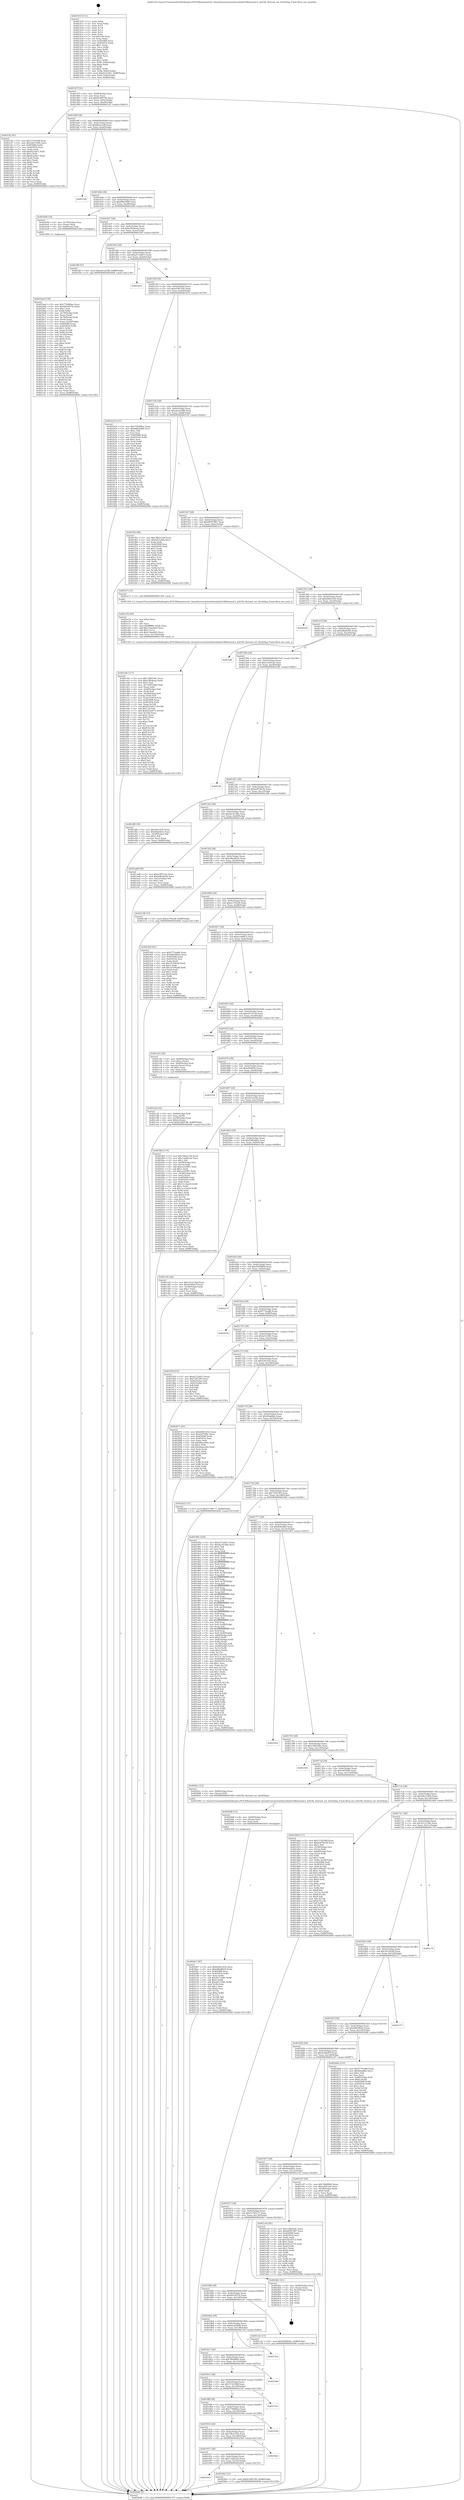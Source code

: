 digraph "0x401410" {
  label = "0x401410 (/mnt/c/Users/mathe/Desktop/tcc/POCII/binaries/extr_linuxdriversnetwirelessathath10kthermal.h_ath10k_thermal_set_throttling_Final-ollvm.out::main(0))"
  labelloc = "t"
  node[shape=record]

  Entry [label="",width=0.3,height=0.3,shape=circle,fillcolor=black,style=filled]
  "0x40147f" [label="{
     0x40147f [32]\l
     | [instrs]\l
     &nbsp;&nbsp;0x40147f \<+6\>: mov -0x88(%rbp),%eax\l
     &nbsp;&nbsp;0x401485 \<+2\>: mov %eax,%ecx\l
     &nbsp;&nbsp;0x401487 \<+6\>: sub $0x81db974b,%ecx\l
     &nbsp;&nbsp;0x40148d \<+6\>: mov %eax,-0x9c(%rbp)\l
     &nbsp;&nbsp;0x401493 \<+6\>: mov %ecx,-0xa0(%rbp)\l
     &nbsp;&nbsp;0x401499 \<+6\>: je 0000000000401cf2 \<main+0x8e2\>\l
  }"]
  "0x401cf2" [label="{
     0x401cf2 [91]\l
     | [instrs]\l
     &nbsp;&nbsp;0x401cf2 \<+5\>: mov $0x715419df,%eax\l
     &nbsp;&nbsp;0x401cf7 \<+5\>: mov $0x29a11004,%ecx\l
     &nbsp;&nbsp;0x401cfc \<+7\>: mov 0x405068,%edx\l
     &nbsp;&nbsp;0x401d03 \<+7\>: mov 0x405054,%esi\l
     &nbsp;&nbsp;0x401d0a \<+2\>: mov %edx,%edi\l
     &nbsp;&nbsp;0x401d0c \<+6\>: add $0x852ede7,%edi\l
     &nbsp;&nbsp;0x401d12 \<+3\>: sub $0x1,%edi\l
     &nbsp;&nbsp;0x401d15 \<+6\>: sub $0x852ede7,%edi\l
     &nbsp;&nbsp;0x401d1b \<+3\>: imul %edi,%edx\l
     &nbsp;&nbsp;0x401d1e \<+3\>: and $0x1,%edx\l
     &nbsp;&nbsp;0x401d21 \<+3\>: cmp $0x0,%edx\l
     &nbsp;&nbsp;0x401d24 \<+4\>: sete %r8b\l
     &nbsp;&nbsp;0x401d28 \<+3\>: cmp $0xa,%esi\l
     &nbsp;&nbsp;0x401d2b \<+4\>: setl %r9b\l
     &nbsp;&nbsp;0x401d2f \<+3\>: mov %r8b,%r10b\l
     &nbsp;&nbsp;0x401d32 \<+3\>: and %r9b,%r10b\l
     &nbsp;&nbsp;0x401d35 \<+3\>: xor %r9b,%r8b\l
     &nbsp;&nbsp;0x401d38 \<+3\>: or %r8b,%r10b\l
     &nbsp;&nbsp;0x401d3b \<+4\>: test $0x1,%r10b\l
     &nbsp;&nbsp;0x401d3f \<+3\>: cmovne %ecx,%eax\l
     &nbsp;&nbsp;0x401d42 \<+6\>: mov %eax,-0x88(%rbp)\l
     &nbsp;&nbsp;0x401d48 \<+5\>: jmp 0000000000402648 \<main+0x1238\>\l
  }"]
  "0x40149f" [label="{
     0x40149f [28]\l
     | [instrs]\l
     &nbsp;&nbsp;0x40149f \<+5\>: jmp 00000000004014a4 \<main+0x94\>\l
     &nbsp;&nbsp;0x4014a4 \<+6\>: mov -0x9c(%rbp),%eax\l
     &nbsp;&nbsp;0x4014aa \<+5\>: sub $0x8bac2edf,%eax\l
     &nbsp;&nbsp;0x4014af \<+6\>: mov %eax,-0xa4(%rbp)\l
     &nbsp;&nbsp;0x4014b5 \<+6\>: je 00000000004021b8 \<main+0xda8\>\l
  }"]
  Exit [label="",width=0.3,height=0.3,shape=circle,fillcolor=black,style=filled,peripheries=2]
  "0x4021b8" [label="{
     0x4021b8\l
  }", style=dashed]
  "0x4014bb" [label="{
     0x4014bb [28]\l
     | [instrs]\l
     &nbsp;&nbsp;0x4014bb \<+5\>: jmp 00000000004014c0 \<main+0xb0\>\l
     &nbsp;&nbsp;0x4014c0 \<+6\>: mov -0x9c(%rbp),%eax\l
     &nbsp;&nbsp;0x4014c6 \<+5\>: sub $0x9f8a54b8,%eax\l
     &nbsp;&nbsp;0x4014cb \<+6\>: mov %eax,-0xa8(%rbp)\l
     &nbsp;&nbsp;0x4014d1 \<+6\>: je 0000000000401b9d \<main+0x78d\>\l
  }"]
  "0x4020e7" [label="{
     0x4020e7 [97]\l
     | [instrs]\l
     &nbsp;&nbsp;0x4020e7 \<+5\>: mov $0xb9441d1b,%ecx\l
     &nbsp;&nbsp;0x4020ec \<+5\>: mov $0xe86a8624,%edx\l
     &nbsp;&nbsp;0x4020f1 \<+7\>: mov 0x405068,%esi\l
     &nbsp;&nbsp;0x4020f8 \<+8\>: mov 0x405054,%r8d\l
     &nbsp;&nbsp;0x402100 \<+3\>: mov %esi,%r9d\l
     &nbsp;&nbsp;0x402103 \<+7\>: sub $0x2b7128f3,%r9d\l
     &nbsp;&nbsp;0x40210a \<+4\>: sub $0x1,%r9d\l
     &nbsp;&nbsp;0x40210e \<+7\>: add $0x2b7128f3,%r9d\l
     &nbsp;&nbsp;0x402115 \<+4\>: imul %r9d,%esi\l
     &nbsp;&nbsp;0x402119 \<+3\>: and $0x1,%esi\l
     &nbsp;&nbsp;0x40211c \<+3\>: cmp $0x0,%esi\l
     &nbsp;&nbsp;0x40211f \<+4\>: sete %r10b\l
     &nbsp;&nbsp;0x402123 \<+4\>: cmp $0xa,%r8d\l
     &nbsp;&nbsp;0x402127 \<+4\>: setl %r11b\l
     &nbsp;&nbsp;0x40212b \<+3\>: mov %r10b,%bl\l
     &nbsp;&nbsp;0x40212e \<+3\>: and %r11b,%bl\l
     &nbsp;&nbsp;0x402131 \<+3\>: xor %r11b,%r10b\l
     &nbsp;&nbsp;0x402134 \<+3\>: or %r10b,%bl\l
     &nbsp;&nbsp;0x402137 \<+3\>: test $0x1,%bl\l
     &nbsp;&nbsp;0x40213a \<+3\>: cmovne %edx,%ecx\l
     &nbsp;&nbsp;0x40213d \<+6\>: mov %ecx,-0x88(%rbp)\l
     &nbsp;&nbsp;0x402143 \<+5\>: jmp 0000000000402648 \<main+0x1238\>\l
  }"]
  "0x401b9d" [label="{
     0x401b9d [16]\l
     | [instrs]\l
     &nbsp;&nbsp;0x401b9d \<+4\>: mov -0x78(%rbp),%rax\l
     &nbsp;&nbsp;0x401ba1 \<+3\>: mov (%rax),%rax\l
     &nbsp;&nbsp;0x401ba4 \<+4\>: mov 0x8(%rax),%rdi\l
     &nbsp;&nbsp;0x401ba8 \<+5\>: call 0000000000401060 \<atoi@plt\>\l
     | [calls]\l
     &nbsp;&nbsp;0x401060 \{1\} (unknown)\l
  }"]
  "0x4014d7" [label="{
     0x4014d7 [28]\l
     | [instrs]\l
     &nbsp;&nbsp;0x4014d7 \<+5\>: jmp 00000000004014dc \<main+0xcc\>\l
     &nbsp;&nbsp;0x4014dc \<+6\>: mov -0x9c(%rbp),%eax\l
     &nbsp;&nbsp;0x4014e2 \<+5\>: sub $0xa39e4eaa,%eax\l
     &nbsp;&nbsp;0x4014e7 \<+6\>: mov %eax,-0xac(%rbp)\l
     &nbsp;&nbsp;0x4014ed \<+6\>: je 0000000000401f4f \<main+0xb3f\>\l
  }"]
  "0x4020d8" [label="{
     0x4020d8 [15]\l
     | [instrs]\l
     &nbsp;&nbsp;0x4020d8 \<+4\>: mov -0x60(%rbp),%rax\l
     &nbsp;&nbsp;0x4020dc \<+3\>: mov (%rax),%rax\l
     &nbsp;&nbsp;0x4020df \<+3\>: mov %rax,%rdi\l
     &nbsp;&nbsp;0x4020e2 \<+5\>: call 0000000000401030 \<free@plt\>\l
     | [calls]\l
     &nbsp;&nbsp;0x401030 \{1\} (unknown)\l
  }"]
  "0x401f4f" [label="{
     0x401f4f [15]\l
     | [instrs]\l
     &nbsp;&nbsp;0x401f4f \<+10\>: movl $0xab1ea588,-0x88(%rbp)\l
     &nbsp;&nbsp;0x401f59 \<+5\>: jmp 0000000000402648 \<main+0x1238\>\l
  }"]
  "0x4014f3" [label="{
     0x4014f3 [28]\l
     | [instrs]\l
     &nbsp;&nbsp;0x4014f3 \<+5\>: jmp 00000000004014f8 \<main+0xe8\>\l
     &nbsp;&nbsp;0x4014f8 \<+6\>: mov -0x9c(%rbp),%eax\l
     &nbsp;&nbsp;0x4014fe \<+5\>: sub $0xa572dd15,%eax\l
     &nbsp;&nbsp;0x401503 \<+6\>: mov %eax,-0xb0(%rbp)\l
     &nbsp;&nbsp;0x401509 \<+6\>: je 00000000004024c6 \<main+0x10b6\>\l
  }"]
  "0x401953" [label="{
     0x401953\l
  }", style=dashed]
  "0x4024c6" [label="{
     0x4024c6\l
  }", style=dashed]
  "0x40150f" [label="{
     0x40150f [28]\l
     | [instrs]\l
     &nbsp;&nbsp;0x40150f \<+5\>: jmp 0000000000401514 \<main+0x104\>\l
     &nbsp;&nbsp;0x401514 \<+6\>: mov -0x9c(%rbp),%eax\l
     &nbsp;&nbsp;0x40151a \<+5\>: sub $0xa5f67ceb,%eax\l
     &nbsp;&nbsp;0x40151f \<+6\>: mov %eax,-0xb4(%rbp)\l
     &nbsp;&nbsp;0x401525 \<+6\>: je 0000000000401b14 \<main+0x704\>\l
  }"]
  "0x402062" [label="{
     0x402062 [15]\l
     | [instrs]\l
     &nbsp;&nbsp;0x402062 \<+10\>: movl $0x81db974b,-0x88(%rbp)\l
     &nbsp;&nbsp;0x40206c \<+5\>: jmp 0000000000402648 \<main+0x1238\>\l
  }"]
  "0x401b14" [label="{
     0x401b14 [137]\l
     | [instrs]\l
     &nbsp;&nbsp;0x401b14 \<+5\>: mov $0x779486ee,%eax\l
     &nbsp;&nbsp;0x401b19 \<+5\>: mov $0x9f8a54b8,%ecx\l
     &nbsp;&nbsp;0x401b1e \<+2\>: mov $0x1,%dl\l
     &nbsp;&nbsp;0x401b20 \<+2\>: xor %esi,%esi\l
     &nbsp;&nbsp;0x401b22 \<+7\>: mov 0x405068,%edi\l
     &nbsp;&nbsp;0x401b29 \<+8\>: mov 0x405054,%r8d\l
     &nbsp;&nbsp;0x401b31 \<+3\>: sub $0x1,%esi\l
     &nbsp;&nbsp;0x401b34 \<+3\>: mov %edi,%r9d\l
     &nbsp;&nbsp;0x401b37 \<+3\>: add %esi,%r9d\l
     &nbsp;&nbsp;0x401b3a \<+4\>: imul %r9d,%edi\l
     &nbsp;&nbsp;0x401b3e \<+3\>: and $0x1,%edi\l
     &nbsp;&nbsp;0x401b41 \<+3\>: cmp $0x0,%edi\l
     &nbsp;&nbsp;0x401b44 \<+4\>: sete %r10b\l
     &nbsp;&nbsp;0x401b48 \<+4\>: cmp $0xa,%r8d\l
     &nbsp;&nbsp;0x401b4c \<+4\>: setl %r11b\l
     &nbsp;&nbsp;0x401b50 \<+3\>: mov %r10b,%bl\l
     &nbsp;&nbsp;0x401b53 \<+3\>: xor $0xff,%bl\l
     &nbsp;&nbsp;0x401b56 \<+3\>: mov %r11b,%r14b\l
     &nbsp;&nbsp;0x401b59 \<+4\>: xor $0xff,%r14b\l
     &nbsp;&nbsp;0x401b5d \<+3\>: xor $0x0,%dl\l
     &nbsp;&nbsp;0x401b60 \<+3\>: mov %bl,%r15b\l
     &nbsp;&nbsp;0x401b63 \<+4\>: and $0x0,%r15b\l
     &nbsp;&nbsp;0x401b67 \<+3\>: and %dl,%r10b\l
     &nbsp;&nbsp;0x401b6a \<+3\>: mov %r14b,%r12b\l
     &nbsp;&nbsp;0x401b6d \<+4\>: and $0x0,%r12b\l
     &nbsp;&nbsp;0x401b71 \<+3\>: and %dl,%r11b\l
     &nbsp;&nbsp;0x401b74 \<+3\>: or %r10b,%r15b\l
     &nbsp;&nbsp;0x401b77 \<+3\>: or %r11b,%r12b\l
     &nbsp;&nbsp;0x401b7a \<+3\>: xor %r12b,%r15b\l
     &nbsp;&nbsp;0x401b7d \<+3\>: or %r14b,%bl\l
     &nbsp;&nbsp;0x401b80 \<+3\>: xor $0xff,%bl\l
     &nbsp;&nbsp;0x401b83 \<+3\>: or $0x0,%dl\l
     &nbsp;&nbsp;0x401b86 \<+2\>: and %dl,%bl\l
     &nbsp;&nbsp;0x401b88 \<+3\>: or %bl,%r15b\l
     &nbsp;&nbsp;0x401b8b \<+4\>: test $0x1,%r15b\l
     &nbsp;&nbsp;0x401b8f \<+3\>: cmovne %ecx,%eax\l
     &nbsp;&nbsp;0x401b92 \<+6\>: mov %eax,-0x88(%rbp)\l
     &nbsp;&nbsp;0x401b98 \<+5\>: jmp 0000000000402648 \<main+0x1238\>\l
  }"]
  "0x40152b" [label="{
     0x40152b [28]\l
     | [instrs]\l
     &nbsp;&nbsp;0x40152b \<+5\>: jmp 0000000000401530 \<main+0x120\>\l
     &nbsp;&nbsp;0x401530 \<+6\>: mov -0x9c(%rbp),%eax\l
     &nbsp;&nbsp;0x401536 \<+5\>: sub $0xab1ea588,%eax\l
     &nbsp;&nbsp;0x40153b \<+6\>: mov %eax,-0xb8(%rbp)\l
     &nbsp;&nbsp;0x401541 \<+6\>: je 0000000000401f5e \<main+0xb4e\>\l
  }"]
  "0x401937" [label="{
     0x401937 [28]\l
     | [instrs]\l
     &nbsp;&nbsp;0x401937 \<+5\>: jmp 000000000040193c \<main+0x52c\>\l
     &nbsp;&nbsp;0x40193c \<+6\>: mov -0x9c(%rbp),%eax\l
     &nbsp;&nbsp;0x401942 \<+5\>: sub $0x7cd461ad,%eax\l
     &nbsp;&nbsp;0x401947 \<+6\>: mov %eax,-0x14c(%rbp)\l
     &nbsp;&nbsp;0x40194d \<+6\>: je 0000000000402062 \<main+0xc52\>\l
  }"]
  "0x401f5e" [label="{
     0x401f5e [86]\l
     | [instrs]\l
     &nbsp;&nbsp;0x401f5e \<+5\>: mov $0x78b2c52b,%eax\l
     &nbsp;&nbsp;0x401f63 \<+5\>: mov $0xf25ce28a,%ecx\l
     &nbsp;&nbsp;0x401f68 \<+2\>: xor %edx,%edx\l
     &nbsp;&nbsp;0x401f6a \<+7\>: mov 0x405068,%esi\l
     &nbsp;&nbsp;0x401f71 \<+7\>: mov 0x405054,%edi\l
     &nbsp;&nbsp;0x401f78 \<+3\>: sub $0x1,%edx\l
     &nbsp;&nbsp;0x401f7b \<+3\>: mov %esi,%r8d\l
     &nbsp;&nbsp;0x401f7e \<+3\>: add %edx,%r8d\l
     &nbsp;&nbsp;0x401f81 \<+4\>: imul %r8d,%esi\l
     &nbsp;&nbsp;0x401f85 \<+3\>: and $0x1,%esi\l
     &nbsp;&nbsp;0x401f88 \<+3\>: cmp $0x0,%esi\l
     &nbsp;&nbsp;0x401f8b \<+4\>: sete %r9b\l
     &nbsp;&nbsp;0x401f8f \<+3\>: cmp $0xa,%edi\l
     &nbsp;&nbsp;0x401f92 \<+4\>: setl %r10b\l
     &nbsp;&nbsp;0x401f96 \<+3\>: mov %r9b,%r11b\l
     &nbsp;&nbsp;0x401f99 \<+3\>: and %r10b,%r11b\l
     &nbsp;&nbsp;0x401f9c \<+3\>: xor %r10b,%r9b\l
     &nbsp;&nbsp;0x401f9f \<+3\>: or %r9b,%r11b\l
     &nbsp;&nbsp;0x401fa2 \<+4\>: test $0x1,%r11b\l
     &nbsp;&nbsp;0x401fa6 \<+3\>: cmovne %ecx,%eax\l
     &nbsp;&nbsp;0x401fa9 \<+6\>: mov %eax,-0x88(%rbp)\l
     &nbsp;&nbsp;0x401faf \<+5\>: jmp 0000000000402648 \<main+0x1238\>\l
  }"]
  "0x401547" [label="{
     0x401547 [28]\l
     | [instrs]\l
     &nbsp;&nbsp;0x401547 \<+5\>: jmp 000000000040154c \<main+0x13c\>\l
     &nbsp;&nbsp;0x40154c \<+6\>: mov -0x9c(%rbp),%eax\l
     &nbsp;&nbsp;0x401552 \<+5\>: sub $0xb8597d87,%eax\l
     &nbsp;&nbsp;0x401557 \<+6\>: mov %eax,-0xbc(%rbp)\l
     &nbsp;&nbsp;0x40155d \<+6\>: je 0000000000401e71 \<main+0xa61\>\l
  }"]
  "0x4025b6" [label="{
     0x4025b6\l
  }", style=dashed]
  "0x401e71" [label="{
     0x401e71 [5]\l
     | [instrs]\l
     &nbsp;&nbsp;0x401e71 \<+5\>: call 0000000000401160 \<next_i\>\l
     | [calls]\l
     &nbsp;&nbsp;0x401160 \{1\} (/mnt/c/Users/mathe/Desktop/tcc/POCII/binaries/extr_linuxdriversnetwirelessathath10kthermal.h_ath10k_thermal_set_throttling_Final-ollvm.out::next_i)\l
  }"]
  "0x401563" [label="{
     0x401563 [28]\l
     | [instrs]\l
     &nbsp;&nbsp;0x401563 \<+5\>: jmp 0000000000401568 \<main+0x158\>\l
     &nbsp;&nbsp;0x401568 \<+6\>: mov -0x9c(%rbp),%eax\l
     &nbsp;&nbsp;0x40156e \<+5\>: sub $0xb9441d1b,%eax\l
     &nbsp;&nbsp;0x401573 \<+6\>: mov %eax,-0xc0(%rbp)\l
     &nbsp;&nbsp;0x401579 \<+6\>: je 00000000004025e0 \<main+0x11d0\>\l
  }"]
  "0x40191b" [label="{
     0x40191b [28]\l
     | [instrs]\l
     &nbsp;&nbsp;0x40191b \<+5\>: jmp 0000000000401920 \<main+0x510\>\l
     &nbsp;&nbsp;0x401920 \<+6\>: mov -0x9c(%rbp),%eax\l
     &nbsp;&nbsp;0x401926 \<+5\>: sub $0x78b2c52b,%eax\l
     &nbsp;&nbsp;0x40192b \<+6\>: mov %eax,-0x148(%rbp)\l
     &nbsp;&nbsp;0x401931 \<+6\>: je 00000000004025b6 \<main+0x11a6\>\l
  }"]
  "0x4025e0" [label="{
     0x4025e0\l
  }", style=dashed]
  "0x40157f" [label="{
     0x40157f [28]\l
     | [instrs]\l
     &nbsp;&nbsp;0x40157f \<+5\>: jmp 0000000000401584 \<main+0x174\>\l
     &nbsp;&nbsp;0x401584 \<+6\>: mov -0x9c(%rbp),%eax\l
     &nbsp;&nbsp;0x40158a \<+5\>: sub $0xbd6a4e56,%eax\l
     &nbsp;&nbsp;0x40158f \<+6\>: mov %eax,-0xc4(%rbp)\l
     &nbsp;&nbsp;0x401595 \<+6\>: je 0000000000401af6 \<main+0x6e6\>\l
  }"]
  "0x40250b" [label="{
     0x40250b\l
  }", style=dashed]
  "0x401af6" [label="{
     0x401af6\l
  }", style=dashed]
  "0x40159b" [label="{
     0x40159b [28]\l
     | [instrs]\l
     &nbsp;&nbsp;0x40159b \<+5\>: jmp 00000000004015a0 \<main+0x190\>\l
     &nbsp;&nbsp;0x4015a0 \<+6\>: mov -0x9c(%rbp),%eax\l
     &nbsp;&nbsp;0x4015a6 \<+5\>: sub $0xcce64cab,%eax\l
     &nbsp;&nbsp;0x4015ab \<+6\>: mov %eax,-0xc8(%rbp)\l
     &nbsp;&nbsp;0x4015b1 \<+6\>: je 000000000040239c \<main+0xf8c\>\l
  }"]
  "0x4018ff" [label="{
     0x4018ff [28]\l
     | [instrs]\l
     &nbsp;&nbsp;0x4018ff \<+5\>: jmp 0000000000401904 \<main+0x4f4\>\l
     &nbsp;&nbsp;0x401904 \<+6\>: mov -0x9c(%rbp),%eax\l
     &nbsp;&nbsp;0x40190a \<+5\>: sub $0x779486ee,%eax\l
     &nbsp;&nbsp;0x40190f \<+6\>: mov %eax,-0x144(%rbp)\l
     &nbsp;&nbsp;0x401915 \<+6\>: je 000000000040250b \<main+0x10fb\>\l
  }"]
  "0x40239c" [label="{
     0x40239c\l
  }", style=dashed]
  "0x4015b7" [label="{
     0x4015b7 [28]\l
     | [instrs]\l
     &nbsp;&nbsp;0x4015b7 \<+5\>: jmp 00000000004015bc \<main+0x1ac\>\l
     &nbsp;&nbsp;0x4015bc \<+6\>: mov -0x9c(%rbp),%eax\l
     &nbsp;&nbsp;0x4015c2 \<+5\>: sub $0xd2970e34,%eax\l
     &nbsp;&nbsp;0x4015c7 \<+6\>: mov %eax,-0xcc(%rbp)\l
     &nbsp;&nbsp;0x4015cd \<+6\>: je 0000000000401df8 \<main+0x9e8\>\l
  }"]
  "0x40253b" [label="{
     0x40253b\l
  }", style=dashed]
  "0x401df8" [label="{
     0x401df8 [30]\l
     | [instrs]\l
     &nbsp;&nbsp;0x401df8 \<+5\>: mov $0x4261420,%eax\l
     &nbsp;&nbsp;0x401dfd \<+5\>: mov $0x4fab46ce,%ecx\l
     &nbsp;&nbsp;0x401e02 \<+3\>: mov -0x29(%rbp),%dl\l
     &nbsp;&nbsp;0x401e05 \<+3\>: test $0x1,%dl\l
     &nbsp;&nbsp;0x401e08 \<+3\>: cmovne %ecx,%eax\l
     &nbsp;&nbsp;0x401e0b \<+6\>: mov %eax,-0x88(%rbp)\l
     &nbsp;&nbsp;0x401e11 \<+5\>: jmp 0000000000402648 \<main+0x1238\>\l
  }"]
  "0x4015d3" [label="{
     0x4015d3 [28]\l
     | [instrs]\l
     &nbsp;&nbsp;0x4015d3 \<+5\>: jmp 00000000004015d8 \<main+0x1c8\>\l
     &nbsp;&nbsp;0x4015d8 \<+6\>: mov -0x9c(%rbp),%eax\l
     &nbsp;&nbsp;0x4015de \<+5\>: sub $0xda14149a,%eax\l
     &nbsp;&nbsp;0x4015e3 \<+6\>: mov %eax,-0xd0(%rbp)\l
     &nbsp;&nbsp;0x4015e9 \<+6\>: je 0000000000401ad8 \<main+0x6c8\>\l
  }"]
  "0x4018e3" [label="{
     0x4018e3 [28]\l
     | [instrs]\l
     &nbsp;&nbsp;0x4018e3 \<+5\>: jmp 00000000004018e8 \<main+0x4d8\>\l
     &nbsp;&nbsp;0x4018e8 \<+6\>: mov -0x9c(%rbp),%eax\l
     &nbsp;&nbsp;0x4018ee \<+5\>: sub $0x715419df,%eax\l
     &nbsp;&nbsp;0x4018f3 \<+6\>: mov %eax,-0x140(%rbp)\l
     &nbsp;&nbsp;0x4018f9 \<+6\>: je 000000000040253b \<main+0x112b\>\l
  }"]
  "0x401ad8" [label="{
     0x401ad8 [30]\l
     | [instrs]\l
     &nbsp;&nbsp;0x401ad8 \<+5\>: mov $0xa5f67ceb,%eax\l
     &nbsp;&nbsp;0x401add \<+5\>: mov $0xbd6a4e56,%ecx\l
     &nbsp;&nbsp;0x401ae2 \<+3\>: mov -0x31(%rbp),%dl\l
     &nbsp;&nbsp;0x401ae5 \<+3\>: test $0x1,%dl\l
     &nbsp;&nbsp;0x401ae8 \<+3\>: cmovne %ecx,%eax\l
     &nbsp;&nbsp;0x401aeb \<+6\>: mov %eax,-0x88(%rbp)\l
     &nbsp;&nbsp;0x401af1 \<+5\>: jmp 0000000000402648 \<main+0x1238\>\l
  }"]
  "0x4015ef" [label="{
     0x4015ef [28]\l
     | [instrs]\l
     &nbsp;&nbsp;0x4015ef \<+5\>: jmp 00000000004015f4 \<main+0x1e4\>\l
     &nbsp;&nbsp;0x4015f4 \<+6\>: mov -0x9c(%rbp),%eax\l
     &nbsp;&nbsp;0x4015fa \<+5\>: sub $0xe86a8624,%eax\l
     &nbsp;&nbsp;0x4015ff \<+6\>: mov %eax,-0xd4(%rbp)\l
     &nbsp;&nbsp;0x401605 \<+6\>: je 0000000000402148 \<main+0xd38\>\l
  }"]
  "0x40238d" [label="{
     0x40238d\l
  }", style=dashed]
  "0x402148" [label="{
     0x402148 [15]\l
     | [instrs]\l
     &nbsp;&nbsp;0x402148 \<+10\>: movl $0xec370a36,-0x88(%rbp)\l
     &nbsp;&nbsp;0x402152 \<+5\>: jmp 0000000000402648 \<main+0x1238\>\l
  }"]
  "0x40160b" [label="{
     0x40160b [28]\l
     | [instrs]\l
     &nbsp;&nbsp;0x40160b \<+5\>: jmp 0000000000401610 \<main+0x200\>\l
     &nbsp;&nbsp;0x401610 \<+6\>: mov -0x9c(%rbp),%eax\l
     &nbsp;&nbsp;0x401616 \<+5\>: sub $0xec370a36,%eax\l
     &nbsp;&nbsp;0x40161b \<+6\>: mov %eax,-0xd8(%rbp)\l
     &nbsp;&nbsp;0x401621 \<+6\>: je 00000000004023b0 \<main+0xfa0\>\l
  }"]
  "0x4018c7" [label="{
     0x4018c7 [28]\l
     | [instrs]\l
     &nbsp;&nbsp;0x4018c7 \<+5\>: jmp 00000000004018cc \<main+0x4bc\>\l
     &nbsp;&nbsp;0x4018cc \<+6\>: mov -0x9c(%rbp),%eax\l
     &nbsp;&nbsp;0x4018d2 \<+5\>: sub $0x70b0f640,%eax\l
     &nbsp;&nbsp;0x4018d7 \<+6\>: mov %eax,-0x13c(%rbp)\l
     &nbsp;&nbsp;0x4018dd \<+6\>: je 000000000040238d \<main+0xf7d\>\l
  }"]
  "0x4023b0" [label="{
     0x4023b0 [91]\l
     | [instrs]\l
     &nbsp;&nbsp;0x4023b0 \<+5\>: mov $0xf775ea86,%eax\l
     &nbsp;&nbsp;0x4023b5 \<+5\>: mov $0x48636b3e,%ecx\l
     &nbsp;&nbsp;0x4023ba \<+7\>: mov 0x405068,%edx\l
     &nbsp;&nbsp;0x4023c1 \<+7\>: mov 0x405054,%esi\l
     &nbsp;&nbsp;0x4023c8 \<+2\>: mov %edx,%edi\l
     &nbsp;&nbsp;0x4023ca \<+6\>: sub $0x14764cb6,%edi\l
     &nbsp;&nbsp;0x4023d0 \<+3\>: sub $0x1,%edi\l
     &nbsp;&nbsp;0x4023d3 \<+6\>: add $0x14764cb6,%edi\l
     &nbsp;&nbsp;0x4023d9 \<+3\>: imul %edi,%edx\l
     &nbsp;&nbsp;0x4023dc \<+3\>: and $0x1,%edx\l
     &nbsp;&nbsp;0x4023df \<+3\>: cmp $0x0,%edx\l
     &nbsp;&nbsp;0x4023e2 \<+4\>: sete %r8b\l
     &nbsp;&nbsp;0x4023e6 \<+3\>: cmp $0xa,%esi\l
     &nbsp;&nbsp;0x4023e9 \<+4\>: setl %r9b\l
     &nbsp;&nbsp;0x4023ed \<+3\>: mov %r8b,%r10b\l
     &nbsp;&nbsp;0x4023f0 \<+3\>: and %r9b,%r10b\l
     &nbsp;&nbsp;0x4023f3 \<+3\>: xor %r9b,%r8b\l
     &nbsp;&nbsp;0x4023f6 \<+3\>: or %r8b,%r10b\l
     &nbsp;&nbsp;0x4023f9 \<+4\>: test $0x1,%r10b\l
     &nbsp;&nbsp;0x4023fd \<+3\>: cmovne %ecx,%eax\l
     &nbsp;&nbsp;0x402400 \<+6\>: mov %eax,-0x88(%rbp)\l
     &nbsp;&nbsp;0x402406 \<+5\>: jmp 0000000000402648 \<main+0x1238\>\l
  }"]
  "0x401627" [label="{
     0x401627 [28]\l
     | [instrs]\l
     &nbsp;&nbsp;0x401627 \<+5\>: jmp 000000000040162c \<main+0x21c\>\l
     &nbsp;&nbsp;0x40162c \<+6\>: mov -0x9c(%rbp),%eax\l
     &nbsp;&nbsp;0x401632 \<+5\>: sub $0xeceb46c5,%eax\l
     &nbsp;&nbsp;0x401637 \<+6\>: mov %eax,-0xdc(%rbp)\l
     &nbsp;&nbsp;0x40163d \<+6\>: je 00000000004022a6 \<main+0xe96\>\l
  }"]
  "0x402354" [label="{
     0x402354\l
  }", style=dashed]
  "0x4022a6" [label="{
     0x4022a6\l
  }", style=dashed]
  "0x401643" [label="{
     0x401643 [28]\l
     | [instrs]\l
     &nbsp;&nbsp;0x401643 \<+5\>: jmp 0000000000401648 \<main+0x238\>\l
     &nbsp;&nbsp;0x401648 \<+6\>: mov -0x9c(%rbp),%eax\l
     &nbsp;&nbsp;0x40164e \<+5\>: sub $0xed372cc6,%eax\l
     &nbsp;&nbsp;0x401653 \<+6\>: mov %eax,-0xe0(%rbp)\l
     &nbsp;&nbsp;0x401659 \<+6\>: je 000000000040260a \<main+0x11fa\>\l
  }"]
  "0x401e9e" [label="{
     0x401e9e [177]\l
     | [instrs]\l
     &nbsp;&nbsp;0x401e9e \<+5\>: mov $0x158b504c,%ecx\l
     &nbsp;&nbsp;0x401ea3 \<+5\>: mov $0xa39e4eaa,%edx\l
     &nbsp;&nbsp;0x401ea8 \<+3\>: mov $0x1,%sil\l
     &nbsp;&nbsp;0x401eab \<+6\>: mov -0x150(%rbp),%edi\l
     &nbsp;&nbsp;0x401eb1 \<+3\>: imul %eax,%edi\l
     &nbsp;&nbsp;0x401eb4 \<+4\>: mov -0x60(%rbp),%r8\l
     &nbsp;&nbsp;0x401eb8 \<+3\>: mov (%r8),%r8\l
     &nbsp;&nbsp;0x401ebb \<+4\>: mov -0x58(%rbp),%r9\l
     &nbsp;&nbsp;0x401ebf \<+3\>: movslq (%r9),%r9\l
     &nbsp;&nbsp;0x401ec2 \<+4\>: mov %edi,(%r8,%r9,4)\l
     &nbsp;&nbsp;0x401ec6 \<+7\>: mov 0x405068,%eax\l
     &nbsp;&nbsp;0x401ecd \<+7\>: mov 0x405054,%edi\l
     &nbsp;&nbsp;0x401ed4 \<+3\>: mov %eax,%r10d\l
     &nbsp;&nbsp;0x401ed7 \<+7\>: sub $0xf225a972,%r10d\l
     &nbsp;&nbsp;0x401ede \<+4\>: sub $0x1,%r10d\l
     &nbsp;&nbsp;0x401ee2 \<+7\>: add $0xf225a972,%r10d\l
     &nbsp;&nbsp;0x401ee9 \<+4\>: imul %r10d,%eax\l
     &nbsp;&nbsp;0x401eed \<+3\>: and $0x1,%eax\l
     &nbsp;&nbsp;0x401ef0 \<+3\>: cmp $0x0,%eax\l
     &nbsp;&nbsp;0x401ef3 \<+4\>: sete %r11b\l
     &nbsp;&nbsp;0x401ef7 \<+3\>: cmp $0xa,%edi\l
     &nbsp;&nbsp;0x401efa \<+3\>: setl %bl\l
     &nbsp;&nbsp;0x401efd \<+3\>: mov %r11b,%r14b\l
     &nbsp;&nbsp;0x401f00 \<+4\>: xor $0xff,%r14b\l
     &nbsp;&nbsp;0x401f04 \<+3\>: mov %bl,%r15b\l
     &nbsp;&nbsp;0x401f07 \<+4\>: xor $0xff,%r15b\l
     &nbsp;&nbsp;0x401f0b \<+4\>: xor $0x0,%sil\l
     &nbsp;&nbsp;0x401f0f \<+3\>: mov %r14b,%r12b\l
     &nbsp;&nbsp;0x401f12 \<+4\>: and $0x0,%r12b\l
     &nbsp;&nbsp;0x401f16 \<+3\>: and %sil,%r11b\l
     &nbsp;&nbsp;0x401f19 \<+3\>: mov %r15b,%r13b\l
     &nbsp;&nbsp;0x401f1c \<+4\>: and $0x0,%r13b\l
     &nbsp;&nbsp;0x401f20 \<+3\>: and %sil,%bl\l
     &nbsp;&nbsp;0x401f23 \<+3\>: or %r11b,%r12b\l
     &nbsp;&nbsp;0x401f26 \<+3\>: or %bl,%r13b\l
     &nbsp;&nbsp;0x401f29 \<+3\>: xor %r13b,%r12b\l
     &nbsp;&nbsp;0x401f2c \<+3\>: or %r15b,%r14b\l
     &nbsp;&nbsp;0x401f2f \<+4\>: xor $0xff,%r14b\l
     &nbsp;&nbsp;0x401f33 \<+4\>: or $0x0,%sil\l
     &nbsp;&nbsp;0x401f37 \<+3\>: and %sil,%r14b\l
     &nbsp;&nbsp;0x401f3a \<+3\>: or %r14b,%r12b\l
     &nbsp;&nbsp;0x401f3d \<+4\>: test $0x1,%r12b\l
     &nbsp;&nbsp;0x401f41 \<+3\>: cmovne %edx,%ecx\l
     &nbsp;&nbsp;0x401f44 \<+6\>: mov %ecx,-0x88(%rbp)\l
     &nbsp;&nbsp;0x401f4a \<+5\>: jmp 0000000000402648 \<main+0x1238\>\l
  }"]
  "0x40260a" [label="{
     0x40260a\l
  }", style=dashed]
  "0x40165f" [label="{
     0x40165f [28]\l
     | [instrs]\l
     &nbsp;&nbsp;0x40165f \<+5\>: jmp 0000000000401664 \<main+0x254\>\l
     &nbsp;&nbsp;0x401664 \<+6\>: mov -0x9c(%rbp),%eax\l
     &nbsp;&nbsp;0x40166a \<+5\>: sub $0xed507efe,%eax\l
     &nbsp;&nbsp;0x40166f \<+6\>: mov %eax,-0xe4(%rbp)\l
     &nbsp;&nbsp;0x401675 \<+6\>: je 0000000000401cb5 \<main+0x8a5\>\l
  }"]
  "0x401e76" [label="{
     0x401e76 [40]\l
     | [instrs]\l
     &nbsp;&nbsp;0x401e76 \<+5\>: mov $0x2,%ecx\l
     &nbsp;&nbsp;0x401e7b \<+1\>: cltd\l
     &nbsp;&nbsp;0x401e7c \<+2\>: idiv %ecx\l
     &nbsp;&nbsp;0x401e7e \<+6\>: imul $0xfffffffe,%edx,%ecx\l
     &nbsp;&nbsp;0x401e84 \<+6\>: add $0x21beeb05,%ecx\l
     &nbsp;&nbsp;0x401e8a \<+3\>: add $0x1,%ecx\l
     &nbsp;&nbsp;0x401e8d \<+6\>: sub $0x21beeb05,%ecx\l
     &nbsp;&nbsp;0x401e93 \<+6\>: mov %ecx,-0x150(%rbp)\l
     &nbsp;&nbsp;0x401e99 \<+5\>: call 0000000000401160 \<next_i\>\l
     | [calls]\l
     &nbsp;&nbsp;0x401160 \{1\} (/mnt/c/Users/mathe/Desktop/tcc/POCII/binaries/extr_linuxdriversnetwirelessathath10kthermal.h_ath10k_thermal_set_throttling_Final-ollvm.out::next_i)\l
  }"]
  "0x401cb5" [label="{
     0x401cb5 [29]\l
     | [instrs]\l
     &nbsp;&nbsp;0x401cb5 \<+4\>: mov -0x68(%rbp),%rax\l
     &nbsp;&nbsp;0x401cb9 \<+6\>: movl $0x1,(%rax)\l
     &nbsp;&nbsp;0x401cbf \<+4\>: mov -0x68(%rbp),%rax\l
     &nbsp;&nbsp;0x401cc3 \<+3\>: movslq (%rax),%rax\l
     &nbsp;&nbsp;0x401cc6 \<+4\>: shl $0x2,%rax\l
     &nbsp;&nbsp;0x401cca \<+3\>: mov %rax,%rdi\l
     &nbsp;&nbsp;0x401ccd \<+5\>: call 0000000000401050 \<malloc@plt\>\l
     | [calls]\l
     &nbsp;&nbsp;0x401050 \{1\} (unknown)\l
  }"]
  "0x40167b" [label="{
     0x40167b [28]\l
     | [instrs]\l
     &nbsp;&nbsp;0x40167b \<+5\>: jmp 0000000000401680 \<main+0x270\>\l
     &nbsp;&nbsp;0x401680 \<+6\>: mov -0x9c(%rbp),%eax\l
     &nbsp;&nbsp;0x401686 \<+5\>: sub $0xef4af44c,%eax\l
     &nbsp;&nbsp;0x40168b \<+6\>: mov %eax,-0xe8(%rbp)\l
     &nbsp;&nbsp;0x401691 \<+6\>: je 0000000000402194 \<main+0xd84\>\l
  }"]
  "0x401cd2" [label="{
     0x401cd2 [32]\l
     | [instrs]\l
     &nbsp;&nbsp;0x401cd2 \<+4\>: mov -0x60(%rbp),%rdi\l
     &nbsp;&nbsp;0x401cd6 \<+3\>: mov %rax,(%rdi)\l
     &nbsp;&nbsp;0x401cd9 \<+4\>: mov -0x58(%rbp),%rax\l
     &nbsp;&nbsp;0x401cdd \<+6\>: movl $0x0,(%rax)\l
     &nbsp;&nbsp;0x401ce3 \<+10\>: movl $0x81db974b,-0x88(%rbp)\l
     &nbsp;&nbsp;0x401ced \<+5\>: jmp 0000000000402648 \<main+0x1238\>\l
  }"]
  "0x402194" [label="{
     0x402194\l
  }", style=dashed]
  "0x401697" [label="{
     0x401697 [28]\l
     | [instrs]\l
     &nbsp;&nbsp;0x401697 \<+5\>: jmp 000000000040169c \<main+0x28c\>\l
     &nbsp;&nbsp;0x40169c \<+6\>: mov -0x9c(%rbp),%eax\l
     &nbsp;&nbsp;0x4016a2 \<+5\>: sub $0xf25ce28a,%eax\l
     &nbsp;&nbsp;0x4016a7 \<+6\>: mov %eax,-0xec(%rbp)\l
     &nbsp;&nbsp;0x4016ad \<+6\>: je 0000000000401fb4 \<main+0xba4\>\l
  }"]
  "0x4018ab" [label="{
     0x4018ab [28]\l
     | [instrs]\l
     &nbsp;&nbsp;0x4018ab \<+5\>: jmp 00000000004018b0 \<main+0x4a0\>\l
     &nbsp;&nbsp;0x4018b0 \<+6\>: mov -0x9c(%rbp),%eax\l
     &nbsp;&nbsp;0x4018b6 \<+5\>: sub $0x6ea95b08,%eax\l
     &nbsp;&nbsp;0x4018bb \<+6\>: mov %eax,-0x138(%rbp)\l
     &nbsp;&nbsp;0x4018c1 \<+6\>: je 0000000000402354 \<main+0xf44\>\l
  }"]
  "0x401fb4" [label="{
     0x401fb4 [174]\l
     | [instrs]\l
     &nbsp;&nbsp;0x401fb4 \<+5\>: mov $0x78b2c52b,%eax\l
     &nbsp;&nbsp;0x401fb9 \<+5\>: mov $0x7cd461ad,%ecx\l
     &nbsp;&nbsp;0x401fbe \<+2\>: mov $0x1,%dl\l
     &nbsp;&nbsp;0x401fc0 \<+4\>: mov -0x58(%rbp),%rsi\l
     &nbsp;&nbsp;0x401fc4 \<+2\>: mov (%rsi),%edi\l
     &nbsp;&nbsp;0x401fc6 \<+6\>: add $0xce3249f1,%edi\l
     &nbsp;&nbsp;0x401fcc \<+3\>: add $0x1,%edi\l
     &nbsp;&nbsp;0x401fcf \<+6\>: sub $0xce3249f1,%edi\l
     &nbsp;&nbsp;0x401fd5 \<+4\>: mov -0x58(%rbp),%rsi\l
     &nbsp;&nbsp;0x401fd9 \<+2\>: mov %edi,(%rsi)\l
     &nbsp;&nbsp;0x401fdb \<+7\>: mov 0x405068,%edi\l
     &nbsp;&nbsp;0x401fe2 \<+8\>: mov 0x405054,%r8d\l
     &nbsp;&nbsp;0x401fea \<+3\>: mov %edi,%r9d\l
     &nbsp;&nbsp;0x401fed \<+7\>: add $0x11c1ba59,%r9d\l
     &nbsp;&nbsp;0x401ff4 \<+4\>: sub $0x1,%r9d\l
     &nbsp;&nbsp;0x401ff8 \<+7\>: sub $0x11c1ba59,%r9d\l
     &nbsp;&nbsp;0x401fff \<+4\>: imul %r9d,%edi\l
     &nbsp;&nbsp;0x402003 \<+3\>: and $0x1,%edi\l
     &nbsp;&nbsp;0x402006 \<+3\>: cmp $0x0,%edi\l
     &nbsp;&nbsp;0x402009 \<+4\>: sete %r10b\l
     &nbsp;&nbsp;0x40200d \<+4\>: cmp $0xa,%r8d\l
     &nbsp;&nbsp;0x402011 \<+4\>: setl %r11b\l
     &nbsp;&nbsp;0x402015 \<+3\>: mov %r10b,%bl\l
     &nbsp;&nbsp;0x402018 \<+3\>: xor $0xff,%bl\l
     &nbsp;&nbsp;0x40201b \<+3\>: mov %r11b,%r14b\l
     &nbsp;&nbsp;0x40201e \<+4\>: xor $0xff,%r14b\l
     &nbsp;&nbsp;0x402022 \<+3\>: xor $0x1,%dl\l
     &nbsp;&nbsp;0x402025 \<+3\>: mov %bl,%r15b\l
     &nbsp;&nbsp;0x402028 \<+4\>: and $0xff,%r15b\l
     &nbsp;&nbsp;0x40202c \<+3\>: and %dl,%r10b\l
     &nbsp;&nbsp;0x40202f \<+3\>: mov %r14b,%r12b\l
     &nbsp;&nbsp;0x402032 \<+4\>: and $0xff,%r12b\l
     &nbsp;&nbsp;0x402036 \<+3\>: and %dl,%r11b\l
     &nbsp;&nbsp;0x402039 \<+3\>: or %r10b,%r15b\l
     &nbsp;&nbsp;0x40203c \<+3\>: or %r11b,%r12b\l
     &nbsp;&nbsp;0x40203f \<+3\>: xor %r12b,%r15b\l
     &nbsp;&nbsp;0x402042 \<+3\>: or %r14b,%bl\l
     &nbsp;&nbsp;0x402045 \<+3\>: xor $0xff,%bl\l
     &nbsp;&nbsp;0x402048 \<+3\>: or $0x1,%dl\l
     &nbsp;&nbsp;0x40204b \<+2\>: and %dl,%bl\l
     &nbsp;&nbsp;0x40204d \<+3\>: or %bl,%r15b\l
     &nbsp;&nbsp;0x402050 \<+4\>: test $0x1,%r15b\l
     &nbsp;&nbsp;0x402054 \<+3\>: cmovne %ecx,%eax\l
     &nbsp;&nbsp;0x402057 \<+6\>: mov %eax,-0x88(%rbp)\l
     &nbsp;&nbsp;0x40205d \<+5\>: jmp 0000000000402648 \<main+0x1238\>\l
  }"]
  "0x4016b3" [label="{
     0x4016b3 [28]\l
     | [instrs]\l
     &nbsp;&nbsp;0x4016b3 \<+5\>: jmp 00000000004016b8 \<main+0x2a8\>\l
     &nbsp;&nbsp;0x4016b8 \<+6\>: mov -0x9c(%rbp),%eax\l
     &nbsp;&nbsp;0x4016be \<+5\>: sub $0xf30b4b0a,%eax\l
     &nbsp;&nbsp;0x4016c3 \<+6\>: mov %eax,-0xf0(%rbp)\l
     &nbsp;&nbsp;0x4016c9 \<+6\>: je 0000000000401c5b \<main+0x84b\>\l
  }"]
  "0x401c4c" [label="{
     0x401c4c [15]\l
     | [instrs]\l
     &nbsp;&nbsp;0x401c4c \<+10\>: movl $0xf30b4b0a,-0x88(%rbp)\l
     &nbsp;&nbsp;0x401c56 \<+5\>: jmp 0000000000402648 \<main+0x1238\>\l
  }"]
  "0x401c5b" [label="{
     0x401c5b [30]\l
     | [instrs]\l
     &nbsp;&nbsp;0x401c5b \<+5\>: mov $0x3212124d,%eax\l
     &nbsp;&nbsp;0x401c60 \<+5\>: mov $0x4c00b47f,%ecx\l
     &nbsp;&nbsp;0x401c65 \<+3\>: mov -0x30(%rbp),%edx\l
     &nbsp;&nbsp;0x401c68 \<+3\>: cmp $0x1,%edx\l
     &nbsp;&nbsp;0x401c6b \<+3\>: cmovl %ecx,%eax\l
     &nbsp;&nbsp;0x401c6e \<+6\>: mov %eax,-0x88(%rbp)\l
     &nbsp;&nbsp;0x401c74 \<+5\>: jmp 0000000000402648 \<main+0x1238\>\l
  }"]
  "0x4016cf" [label="{
     0x4016cf [28]\l
     | [instrs]\l
     &nbsp;&nbsp;0x4016cf \<+5\>: jmp 00000000004016d4 \<main+0x2c4\>\l
     &nbsp;&nbsp;0x4016d4 \<+6\>: mov -0x9c(%rbp),%eax\l
     &nbsp;&nbsp;0x4016da \<+5\>: sub $0xf5d58699,%eax\l
     &nbsp;&nbsp;0x4016df \<+6\>: mov %eax,-0xf4(%rbp)\l
     &nbsp;&nbsp;0x4016e5 \<+6\>: je 0000000000402213 \<main+0xe03\>\l
  }"]
  "0x40188f" [label="{
     0x40188f [28]\l
     | [instrs]\l
     &nbsp;&nbsp;0x40188f \<+5\>: jmp 0000000000401894 \<main+0x484\>\l
     &nbsp;&nbsp;0x401894 \<+6\>: mov -0x9c(%rbp),%eax\l
     &nbsp;&nbsp;0x40189a \<+5\>: sub $0x6610f37b,%eax\l
     &nbsp;&nbsp;0x40189f \<+6\>: mov %eax,-0x134(%rbp)\l
     &nbsp;&nbsp;0x4018a5 \<+6\>: je 0000000000401c4c \<main+0x83c\>\l
  }"]
  "0x402213" [label="{
     0x402213\l
  }", style=dashed]
  "0x4016eb" [label="{
     0x4016eb [28]\l
     | [instrs]\l
     &nbsp;&nbsp;0x4016eb \<+5\>: jmp 00000000004016f0 \<main+0x2e0\>\l
     &nbsp;&nbsp;0x4016f0 \<+6\>: mov -0x9c(%rbp),%eax\l
     &nbsp;&nbsp;0x4016f6 \<+5\>: sub $0xf775ea86,%eax\l
     &nbsp;&nbsp;0x4016fb \<+6\>: mov %eax,-0xf8(%rbp)\l
     &nbsp;&nbsp;0x401701 \<+6\>: je 0000000000402634 \<main+0x1224\>\l
  }"]
  "0x4024b1" [label="{
     0x4024b1 [21]\l
     | [instrs]\l
     &nbsp;&nbsp;0x4024b1 \<+4\>: mov -0x80(%rbp),%rax\l
     &nbsp;&nbsp;0x4024b5 \<+2\>: mov (%rax),%eax\l
     &nbsp;&nbsp;0x4024b7 \<+4\>: lea -0x28(%rbp),%rsp\l
     &nbsp;&nbsp;0x4024bb \<+1\>: pop %rbx\l
     &nbsp;&nbsp;0x4024bc \<+2\>: pop %r12\l
     &nbsp;&nbsp;0x4024be \<+2\>: pop %r13\l
     &nbsp;&nbsp;0x4024c0 \<+2\>: pop %r14\l
     &nbsp;&nbsp;0x4024c2 \<+2\>: pop %r15\l
     &nbsp;&nbsp;0x4024c4 \<+1\>: pop %rbp\l
     &nbsp;&nbsp;0x4024c5 \<+1\>: ret\l
  }"]
  "0x402634" [label="{
     0x402634\l
  }", style=dashed]
  "0x401707" [label="{
     0x401707 [28]\l
     | [instrs]\l
     &nbsp;&nbsp;0x401707 \<+5\>: jmp 000000000040170c \<main+0x2fc\>\l
     &nbsp;&nbsp;0x40170c \<+6\>: mov -0x9c(%rbp),%eax\l
     &nbsp;&nbsp;0x401712 \<+5\>: sub $0xfa521fd1,%eax\l
     &nbsp;&nbsp;0x401717 \<+6\>: mov %eax,-0xfc(%rbp)\l
     &nbsp;&nbsp;0x40171d \<+6\>: je 000000000040195d \<main+0x54d\>\l
  }"]
  "0x401873" [label="{
     0x401873 [28]\l
     | [instrs]\l
     &nbsp;&nbsp;0x401873 \<+5\>: jmp 0000000000401878 \<main+0x468\>\l
     &nbsp;&nbsp;0x401878 \<+6\>: mov -0x9c(%rbp),%eax\l
     &nbsp;&nbsp;0x40187e \<+5\>: sub $0x51749177,%eax\l
     &nbsp;&nbsp;0x401883 \<+6\>: mov %eax,-0x130(%rbp)\l
     &nbsp;&nbsp;0x401889 \<+6\>: je 00000000004024b1 \<main+0x10a1\>\l
  }"]
  "0x40195d" [label="{
     0x40195d [53]\l
     | [instrs]\l
     &nbsp;&nbsp;0x40195d \<+5\>: mov $0xa572dd15,%eax\l
     &nbsp;&nbsp;0x401962 \<+5\>: mov $0x7281593,%ecx\l
     &nbsp;&nbsp;0x401967 \<+6\>: mov -0x82(%rbp),%dl\l
     &nbsp;&nbsp;0x40196d \<+7\>: mov -0x81(%rbp),%sil\l
     &nbsp;&nbsp;0x401974 \<+3\>: mov %dl,%dil\l
     &nbsp;&nbsp;0x401977 \<+3\>: and %sil,%dil\l
     &nbsp;&nbsp;0x40197a \<+3\>: xor %sil,%dl\l
     &nbsp;&nbsp;0x40197d \<+3\>: or %dl,%dil\l
     &nbsp;&nbsp;0x401980 \<+4\>: test $0x1,%dil\l
     &nbsp;&nbsp;0x401984 \<+3\>: cmovne %ecx,%eax\l
     &nbsp;&nbsp;0x401987 \<+6\>: mov %eax,-0x88(%rbp)\l
     &nbsp;&nbsp;0x40198d \<+5\>: jmp 0000000000402648 \<main+0x1238\>\l
  }"]
  "0x401723" [label="{
     0x401723 [28]\l
     | [instrs]\l
     &nbsp;&nbsp;0x401723 \<+5\>: jmp 0000000000401728 \<main+0x318\>\l
     &nbsp;&nbsp;0x401728 \<+6\>: mov -0x9c(%rbp),%eax\l
     &nbsp;&nbsp;0x40172e \<+5\>: sub $0x4261420,%eax\l
     &nbsp;&nbsp;0x401733 \<+6\>: mov %eax,-0x100(%rbp)\l
     &nbsp;&nbsp;0x401739 \<+6\>: je 0000000000402071 \<main+0xc61\>\l
  }"]
  "0x402648" [label="{
     0x402648 [5]\l
     | [instrs]\l
     &nbsp;&nbsp;0x402648 \<+5\>: jmp 000000000040147f \<main+0x6f\>\l
  }"]
  "0x401410" [label="{
     0x401410 [111]\l
     | [instrs]\l
     &nbsp;&nbsp;0x401410 \<+1\>: push %rbp\l
     &nbsp;&nbsp;0x401411 \<+3\>: mov %rsp,%rbp\l
     &nbsp;&nbsp;0x401414 \<+2\>: push %r15\l
     &nbsp;&nbsp;0x401416 \<+2\>: push %r14\l
     &nbsp;&nbsp;0x401418 \<+2\>: push %r13\l
     &nbsp;&nbsp;0x40141a \<+2\>: push %r12\l
     &nbsp;&nbsp;0x40141c \<+1\>: push %rbx\l
     &nbsp;&nbsp;0x40141d \<+7\>: sub $0x158,%rsp\l
     &nbsp;&nbsp;0x401424 \<+2\>: xor %eax,%eax\l
     &nbsp;&nbsp;0x401426 \<+7\>: mov 0x405068,%ecx\l
     &nbsp;&nbsp;0x40142d \<+7\>: mov 0x405054,%edx\l
     &nbsp;&nbsp;0x401434 \<+3\>: sub $0x1,%eax\l
     &nbsp;&nbsp;0x401437 \<+3\>: mov %ecx,%r8d\l
     &nbsp;&nbsp;0x40143a \<+3\>: add %eax,%r8d\l
     &nbsp;&nbsp;0x40143d \<+4\>: imul %r8d,%ecx\l
     &nbsp;&nbsp;0x401441 \<+3\>: and $0x1,%ecx\l
     &nbsp;&nbsp;0x401444 \<+3\>: cmp $0x0,%ecx\l
     &nbsp;&nbsp;0x401447 \<+4\>: sete %r9b\l
     &nbsp;&nbsp;0x40144b \<+4\>: and $0x1,%r9b\l
     &nbsp;&nbsp;0x40144f \<+7\>: mov %r9b,-0x82(%rbp)\l
     &nbsp;&nbsp;0x401456 \<+3\>: cmp $0xa,%edx\l
     &nbsp;&nbsp;0x401459 \<+4\>: setl %r9b\l
     &nbsp;&nbsp;0x40145d \<+4\>: and $0x1,%r9b\l
     &nbsp;&nbsp;0x401461 \<+7\>: mov %r9b,-0x81(%rbp)\l
     &nbsp;&nbsp;0x401468 \<+10\>: movl $0xfa521fd1,-0x88(%rbp)\l
     &nbsp;&nbsp;0x401472 \<+6\>: mov %edi,-0x8c(%rbp)\l
     &nbsp;&nbsp;0x401478 \<+7\>: mov %rsi,-0x98(%rbp)\l
  }"]
  "0x401e16" [label="{
     0x401e16 [91]\l
     | [instrs]\l
     &nbsp;&nbsp;0x401e16 \<+5\>: mov $0x158b504c,%eax\l
     &nbsp;&nbsp;0x401e1b \<+5\>: mov $0xb8597d87,%ecx\l
     &nbsp;&nbsp;0x401e20 \<+7\>: mov 0x405068,%edx\l
     &nbsp;&nbsp;0x401e27 \<+7\>: mov 0x405054,%esi\l
     &nbsp;&nbsp;0x401e2e \<+2\>: mov %edx,%edi\l
     &nbsp;&nbsp;0x401e30 \<+6\>: sub $0x5d1a47c5,%edi\l
     &nbsp;&nbsp;0x401e36 \<+3\>: sub $0x1,%edi\l
     &nbsp;&nbsp;0x401e39 \<+6\>: add $0x5d1a47c5,%edi\l
     &nbsp;&nbsp;0x401e3f \<+3\>: imul %edi,%edx\l
     &nbsp;&nbsp;0x401e42 \<+3\>: and $0x1,%edx\l
     &nbsp;&nbsp;0x401e45 \<+3\>: cmp $0x0,%edx\l
     &nbsp;&nbsp;0x401e48 \<+4\>: sete %r8b\l
     &nbsp;&nbsp;0x401e4c \<+3\>: cmp $0xa,%esi\l
     &nbsp;&nbsp;0x401e4f \<+4\>: setl %r9b\l
     &nbsp;&nbsp;0x401e53 \<+3\>: mov %r8b,%r10b\l
     &nbsp;&nbsp;0x401e56 \<+3\>: and %r9b,%r10b\l
     &nbsp;&nbsp;0x401e59 \<+3\>: xor %r9b,%r8b\l
     &nbsp;&nbsp;0x401e5c \<+3\>: or %r8b,%r10b\l
     &nbsp;&nbsp;0x401e5f \<+4\>: test $0x1,%r10b\l
     &nbsp;&nbsp;0x401e63 \<+3\>: cmovne %ecx,%eax\l
     &nbsp;&nbsp;0x401e66 \<+6\>: mov %eax,-0x88(%rbp)\l
     &nbsp;&nbsp;0x401e6c \<+5\>: jmp 0000000000402648 \<main+0x1238\>\l
  }"]
  "0x402071" [label="{
     0x402071 [91]\l
     | [instrs]\l
     &nbsp;&nbsp;0x402071 \<+5\>: mov $0xb9441d1b,%eax\l
     &nbsp;&nbsp;0x402076 \<+5\>: mov $0x1bf70f8c,%ecx\l
     &nbsp;&nbsp;0x40207b \<+7\>: mov 0x405068,%edx\l
     &nbsp;&nbsp;0x402082 \<+7\>: mov 0x405054,%esi\l
     &nbsp;&nbsp;0x402089 \<+2\>: mov %edx,%edi\l
     &nbsp;&nbsp;0x40208b \<+6\>: sub $0x9daac00a,%edi\l
     &nbsp;&nbsp;0x402091 \<+3\>: sub $0x1,%edi\l
     &nbsp;&nbsp;0x402094 \<+6\>: add $0x9daac00a,%edi\l
     &nbsp;&nbsp;0x40209a \<+3\>: imul %edi,%edx\l
     &nbsp;&nbsp;0x40209d \<+3\>: and $0x1,%edx\l
     &nbsp;&nbsp;0x4020a0 \<+3\>: cmp $0x0,%edx\l
     &nbsp;&nbsp;0x4020a3 \<+4\>: sete %r8b\l
     &nbsp;&nbsp;0x4020a7 \<+3\>: cmp $0xa,%esi\l
     &nbsp;&nbsp;0x4020aa \<+4\>: setl %r9b\l
     &nbsp;&nbsp;0x4020ae \<+3\>: mov %r8b,%r10b\l
     &nbsp;&nbsp;0x4020b1 \<+3\>: and %r9b,%r10b\l
     &nbsp;&nbsp;0x4020b4 \<+3\>: xor %r9b,%r8b\l
     &nbsp;&nbsp;0x4020b7 \<+3\>: or %r8b,%r10b\l
     &nbsp;&nbsp;0x4020ba \<+4\>: test $0x1,%r10b\l
     &nbsp;&nbsp;0x4020be \<+3\>: cmovne %ecx,%eax\l
     &nbsp;&nbsp;0x4020c1 \<+6\>: mov %eax,-0x88(%rbp)\l
     &nbsp;&nbsp;0x4020c7 \<+5\>: jmp 0000000000402648 \<main+0x1238\>\l
  }"]
  "0x40173f" [label="{
     0x40173f [28]\l
     | [instrs]\l
     &nbsp;&nbsp;0x40173f \<+5\>: jmp 0000000000401744 \<main+0x334\>\l
     &nbsp;&nbsp;0x401744 \<+6\>: mov -0x9c(%rbp),%eax\l
     &nbsp;&nbsp;0x40174a \<+5\>: sub $0x49aa8da,%eax\l
     &nbsp;&nbsp;0x40174f \<+6\>: mov %eax,-0x104(%rbp)\l
     &nbsp;&nbsp;0x401755 \<+6\>: je 00000000004024a2 \<main+0x1092\>\l
  }"]
  "0x401857" [label="{
     0x401857 [28]\l
     | [instrs]\l
     &nbsp;&nbsp;0x401857 \<+5\>: jmp 000000000040185c \<main+0x44c\>\l
     &nbsp;&nbsp;0x40185c \<+6\>: mov -0x9c(%rbp),%eax\l
     &nbsp;&nbsp;0x401862 \<+5\>: sub $0x4fab46ce,%eax\l
     &nbsp;&nbsp;0x401867 \<+6\>: mov %eax,-0x12c(%rbp)\l
     &nbsp;&nbsp;0x40186d \<+6\>: je 0000000000401e16 \<main+0xa06\>\l
  }"]
  "0x4024a2" [label="{
     0x4024a2 [15]\l
     | [instrs]\l
     &nbsp;&nbsp;0x4024a2 \<+10\>: movl $0x51749177,-0x88(%rbp)\l
     &nbsp;&nbsp;0x4024ac \<+5\>: jmp 0000000000402648 \<main+0x1238\>\l
  }"]
  "0x40175b" [label="{
     0x40175b [28]\l
     | [instrs]\l
     &nbsp;&nbsp;0x40175b \<+5\>: jmp 0000000000401760 \<main+0x350\>\l
     &nbsp;&nbsp;0x401760 \<+6\>: mov -0x9c(%rbp),%eax\l
     &nbsp;&nbsp;0x401766 \<+5\>: sub $0x7281593,%eax\l
     &nbsp;&nbsp;0x40176b \<+6\>: mov %eax,-0x108(%rbp)\l
     &nbsp;&nbsp;0x401771 \<+6\>: je 0000000000401992 \<main+0x582\>\l
  }"]
  "0x401c97" [label="{
     0x401c97 [30]\l
     | [instrs]\l
     &nbsp;&nbsp;0x401c97 \<+5\>: mov $0x70b0f640,%eax\l
     &nbsp;&nbsp;0x401c9c \<+5\>: mov $0xed507efe,%ecx\l
     &nbsp;&nbsp;0x401ca1 \<+3\>: mov -0x30(%rbp),%edx\l
     &nbsp;&nbsp;0x401ca4 \<+3\>: cmp $0x0,%edx\l
     &nbsp;&nbsp;0x401ca7 \<+3\>: cmove %ecx,%eax\l
     &nbsp;&nbsp;0x401caa \<+6\>: mov %eax,-0x88(%rbp)\l
     &nbsp;&nbsp;0x401cb0 \<+5\>: jmp 0000000000402648 \<main+0x1238\>\l
  }"]
  "0x401992" [label="{
     0x401992 [326]\l
     | [instrs]\l
     &nbsp;&nbsp;0x401992 \<+5\>: mov $0xa572dd15,%eax\l
     &nbsp;&nbsp;0x401997 \<+5\>: mov $0xda14149a,%ecx\l
     &nbsp;&nbsp;0x40199c \<+2\>: mov $0x1,%dl\l
     &nbsp;&nbsp;0x40199e \<+2\>: xor %esi,%esi\l
     &nbsp;&nbsp;0x4019a0 \<+3\>: mov %rsp,%rdi\l
     &nbsp;&nbsp;0x4019a3 \<+4\>: add $0xfffffffffffffff0,%rdi\l
     &nbsp;&nbsp;0x4019a7 \<+3\>: mov %rdi,%rsp\l
     &nbsp;&nbsp;0x4019aa \<+4\>: mov %rdi,-0x80(%rbp)\l
     &nbsp;&nbsp;0x4019ae \<+3\>: mov %rsp,%rdi\l
     &nbsp;&nbsp;0x4019b1 \<+4\>: add $0xfffffffffffffff0,%rdi\l
     &nbsp;&nbsp;0x4019b5 \<+3\>: mov %rdi,%rsp\l
     &nbsp;&nbsp;0x4019b8 \<+3\>: mov %rsp,%r8\l
     &nbsp;&nbsp;0x4019bb \<+4\>: add $0xfffffffffffffff0,%r8\l
     &nbsp;&nbsp;0x4019bf \<+3\>: mov %r8,%rsp\l
     &nbsp;&nbsp;0x4019c2 \<+4\>: mov %r8,-0x78(%rbp)\l
     &nbsp;&nbsp;0x4019c6 \<+3\>: mov %rsp,%r8\l
     &nbsp;&nbsp;0x4019c9 \<+4\>: add $0xfffffffffffffff0,%r8\l
     &nbsp;&nbsp;0x4019cd \<+3\>: mov %r8,%rsp\l
     &nbsp;&nbsp;0x4019d0 \<+4\>: mov %r8,-0x70(%rbp)\l
     &nbsp;&nbsp;0x4019d4 \<+3\>: mov %rsp,%r8\l
     &nbsp;&nbsp;0x4019d7 \<+4\>: add $0xfffffffffffffff0,%r8\l
     &nbsp;&nbsp;0x4019db \<+3\>: mov %r8,%rsp\l
     &nbsp;&nbsp;0x4019de \<+4\>: mov %r8,-0x68(%rbp)\l
     &nbsp;&nbsp;0x4019e2 \<+3\>: mov %rsp,%r8\l
     &nbsp;&nbsp;0x4019e5 \<+4\>: add $0xfffffffffffffff0,%r8\l
     &nbsp;&nbsp;0x4019e9 \<+3\>: mov %r8,%rsp\l
     &nbsp;&nbsp;0x4019ec \<+4\>: mov %r8,-0x60(%rbp)\l
     &nbsp;&nbsp;0x4019f0 \<+3\>: mov %rsp,%r8\l
     &nbsp;&nbsp;0x4019f3 \<+4\>: add $0xfffffffffffffff0,%r8\l
     &nbsp;&nbsp;0x4019f7 \<+3\>: mov %r8,%rsp\l
     &nbsp;&nbsp;0x4019fa \<+4\>: mov %r8,-0x58(%rbp)\l
     &nbsp;&nbsp;0x4019fe \<+3\>: mov %rsp,%r8\l
     &nbsp;&nbsp;0x401a01 \<+4\>: add $0xfffffffffffffff0,%r8\l
     &nbsp;&nbsp;0x401a05 \<+3\>: mov %r8,%rsp\l
     &nbsp;&nbsp;0x401a08 \<+4\>: mov %r8,-0x50(%rbp)\l
     &nbsp;&nbsp;0x401a0c \<+3\>: mov %rsp,%r8\l
     &nbsp;&nbsp;0x401a0f \<+4\>: add $0xfffffffffffffff0,%r8\l
     &nbsp;&nbsp;0x401a13 \<+3\>: mov %r8,%rsp\l
     &nbsp;&nbsp;0x401a16 \<+4\>: mov %r8,-0x48(%rbp)\l
     &nbsp;&nbsp;0x401a1a \<+3\>: mov %rsp,%r8\l
     &nbsp;&nbsp;0x401a1d \<+4\>: add $0xfffffffffffffff0,%r8\l
     &nbsp;&nbsp;0x401a21 \<+3\>: mov %r8,%rsp\l
     &nbsp;&nbsp;0x401a24 \<+4\>: mov %r8,-0x40(%rbp)\l
     &nbsp;&nbsp;0x401a28 \<+4\>: mov -0x80(%rbp),%r8\l
     &nbsp;&nbsp;0x401a2c \<+7\>: movl $0x0,(%r8)\l
     &nbsp;&nbsp;0x401a33 \<+7\>: mov -0x8c(%rbp),%r9d\l
     &nbsp;&nbsp;0x401a3a \<+3\>: mov %r9d,(%rdi)\l
     &nbsp;&nbsp;0x401a3d \<+4\>: mov -0x78(%rbp),%r8\l
     &nbsp;&nbsp;0x401a41 \<+7\>: mov -0x98(%rbp),%r10\l
     &nbsp;&nbsp;0x401a48 \<+3\>: mov %r10,(%r8)\l
     &nbsp;&nbsp;0x401a4b \<+3\>: cmpl $0x2,(%rdi)\l
     &nbsp;&nbsp;0x401a4e \<+4\>: setne %r11b\l
     &nbsp;&nbsp;0x401a52 \<+4\>: and $0x1,%r11b\l
     &nbsp;&nbsp;0x401a56 \<+4\>: mov %r11b,-0x31(%rbp)\l
     &nbsp;&nbsp;0x401a5a \<+7\>: mov 0x405068,%ebx\l
     &nbsp;&nbsp;0x401a61 \<+8\>: mov 0x405054,%r14d\l
     &nbsp;&nbsp;0x401a69 \<+3\>: sub $0x1,%esi\l
     &nbsp;&nbsp;0x401a6c \<+3\>: mov %ebx,%r15d\l
     &nbsp;&nbsp;0x401a6f \<+3\>: add %esi,%r15d\l
     &nbsp;&nbsp;0x401a72 \<+4\>: imul %r15d,%ebx\l
     &nbsp;&nbsp;0x401a76 \<+3\>: and $0x1,%ebx\l
     &nbsp;&nbsp;0x401a79 \<+3\>: cmp $0x0,%ebx\l
     &nbsp;&nbsp;0x401a7c \<+4\>: sete %r11b\l
     &nbsp;&nbsp;0x401a80 \<+4\>: cmp $0xa,%r14d\l
     &nbsp;&nbsp;0x401a84 \<+4\>: setl %r12b\l
     &nbsp;&nbsp;0x401a88 \<+3\>: mov %r11b,%r13b\l
     &nbsp;&nbsp;0x401a8b \<+4\>: xor $0xff,%r13b\l
     &nbsp;&nbsp;0x401a8f \<+3\>: mov %r12b,%sil\l
     &nbsp;&nbsp;0x401a92 \<+4\>: xor $0xff,%sil\l
     &nbsp;&nbsp;0x401a96 \<+3\>: xor $0x1,%dl\l
     &nbsp;&nbsp;0x401a99 \<+3\>: mov %r13b,%dil\l
     &nbsp;&nbsp;0x401a9c \<+4\>: and $0xff,%dil\l
     &nbsp;&nbsp;0x401aa0 \<+3\>: and %dl,%r11b\l
     &nbsp;&nbsp;0x401aa3 \<+3\>: mov %sil,%r8b\l
     &nbsp;&nbsp;0x401aa6 \<+4\>: and $0xff,%r8b\l
     &nbsp;&nbsp;0x401aaa \<+3\>: and %dl,%r12b\l
     &nbsp;&nbsp;0x401aad \<+3\>: or %r11b,%dil\l
     &nbsp;&nbsp;0x401ab0 \<+3\>: or %r12b,%r8b\l
     &nbsp;&nbsp;0x401ab3 \<+3\>: xor %r8b,%dil\l
     &nbsp;&nbsp;0x401ab6 \<+3\>: or %sil,%r13b\l
     &nbsp;&nbsp;0x401ab9 \<+4\>: xor $0xff,%r13b\l
     &nbsp;&nbsp;0x401abd \<+3\>: or $0x1,%dl\l
     &nbsp;&nbsp;0x401ac0 \<+3\>: and %dl,%r13b\l
     &nbsp;&nbsp;0x401ac3 \<+3\>: or %r13b,%dil\l
     &nbsp;&nbsp;0x401ac6 \<+4\>: test $0x1,%dil\l
     &nbsp;&nbsp;0x401aca \<+3\>: cmovne %ecx,%eax\l
     &nbsp;&nbsp;0x401acd \<+6\>: mov %eax,-0x88(%rbp)\l
     &nbsp;&nbsp;0x401ad3 \<+5\>: jmp 0000000000402648 \<main+0x1238\>\l
  }"]
  "0x401777" [label="{
     0x401777 [28]\l
     | [instrs]\l
     &nbsp;&nbsp;0x401777 \<+5\>: jmp 000000000040177c \<main+0x36c\>\l
     &nbsp;&nbsp;0x40177c \<+6\>: mov -0x9c(%rbp),%eax\l
     &nbsp;&nbsp;0x401782 \<+5\>: sub $0x8e6e8be,%eax\l
     &nbsp;&nbsp;0x401787 \<+6\>: mov %eax,-0x10c(%rbp)\l
     &nbsp;&nbsp;0x40178d \<+6\>: je 0000000000402363 \<main+0xf53\>\l
  }"]
  "0x40183b" [label="{
     0x40183b [28]\l
     | [instrs]\l
     &nbsp;&nbsp;0x40183b \<+5\>: jmp 0000000000401840 \<main+0x430\>\l
     &nbsp;&nbsp;0x401840 \<+6\>: mov -0x9c(%rbp),%eax\l
     &nbsp;&nbsp;0x401846 \<+5\>: sub $0x4c00b47f,%eax\l
     &nbsp;&nbsp;0x40184b \<+6\>: mov %eax,-0x128(%rbp)\l
     &nbsp;&nbsp;0x401851 \<+6\>: je 0000000000401c97 \<main+0x887\>\l
  }"]
  "0x401bad" [label="{
     0x401bad [159]\l
     | [instrs]\l
     &nbsp;&nbsp;0x401bad \<+5\>: mov $0x779486ee,%ecx\l
     &nbsp;&nbsp;0x401bb2 \<+5\>: mov $0x6610f37b,%edx\l
     &nbsp;&nbsp;0x401bb7 \<+3\>: mov $0x1,%sil\l
     &nbsp;&nbsp;0x401bba \<+3\>: xor %r8d,%r8d\l
     &nbsp;&nbsp;0x401bbd \<+4\>: mov -0x70(%rbp),%rdi\l
     &nbsp;&nbsp;0x401bc1 \<+2\>: mov %eax,(%rdi)\l
     &nbsp;&nbsp;0x401bc3 \<+4\>: mov -0x70(%rbp),%rdi\l
     &nbsp;&nbsp;0x401bc7 \<+2\>: mov (%rdi),%eax\l
     &nbsp;&nbsp;0x401bc9 \<+3\>: mov %eax,-0x30(%rbp)\l
     &nbsp;&nbsp;0x401bcc \<+7\>: mov 0x405068,%eax\l
     &nbsp;&nbsp;0x401bd3 \<+8\>: mov 0x405054,%r9d\l
     &nbsp;&nbsp;0x401bdb \<+4\>: sub $0x1,%r8d\l
     &nbsp;&nbsp;0x401bdf \<+3\>: mov %eax,%r10d\l
     &nbsp;&nbsp;0x401be2 \<+3\>: add %r8d,%r10d\l
     &nbsp;&nbsp;0x401be5 \<+4\>: imul %r10d,%eax\l
     &nbsp;&nbsp;0x401be9 \<+3\>: and $0x1,%eax\l
     &nbsp;&nbsp;0x401bec \<+3\>: cmp $0x0,%eax\l
     &nbsp;&nbsp;0x401bef \<+4\>: sete %r11b\l
     &nbsp;&nbsp;0x401bf3 \<+4\>: cmp $0xa,%r9d\l
     &nbsp;&nbsp;0x401bf7 \<+3\>: setl %bl\l
     &nbsp;&nbsp;0x401bfa \<+3\>: mov %r11b,%r14b\l
     &nbsp;&nbsp;0x401bfd \<+4\>: xor $0xff,%r14b\l
     &nbsp;&nbsp;0x401c01 \<+3\>: mov %bl,%r15b\l
     &nbsp;&nbsp;0x401c04 \<+4\>: xor $0xff,%r15b\l
     &nbsp;&nbsp;0x401c08 \<+4\>: xor $0x1,%sil\l
     &nbsp;&nbsp;0x401c0c \<+3\>: mov %r14b,%r12b\l
     &nbsp;&nbsp;0x401c0f \<+4\>: and $0xff,%r12b\l
     &nbsp;&nbsp;0x401c13 \<+3\>: and %sil,%r11b\l
     &nbsp;&nbsp;0x401c16 \<+3\>: mov %r15b,%r13b\l
     &nbsp;&nbsp;0x401c19 \<+4\>: and $0xff,%r13b\l
     &nbsp;&nbsp;0x401c1d \<+3\>: and %sil,%bl\l
     &nbsp;&nbsp;0x401c20 \<+3\>: or %r11b,%r12b\l
     &nbsp;&nbsp;0x401c23 \<+3\>: or %bl,%r13b\l
     &nbsp;&nbsp;0x401c26 \<+3\>: xor %r13b,%r12b\l
     &nbsp;&nbsp;0x401c29 \<+3\>: or %r15b,%r14b\l
     &nbsp;&nbsp;0x401c2c \<+4\>: xor $0xff,%r14b\l
     &nbsp;&nbsp;0x401c30 \<+4\>: or $0x1,%sil\l
     &nbsp;&nbsp;0x401c34 \<+3\>: and %sil,%r14b\l
     &nbsp;&nbsp;0x401c37 \<+3\>: or %r14b,%r12b\l
     &nbsp;&nbsp;0x401c3a \<+4\>: test $0x1,%r12b\l
     &nbsp;&nbsp;0x401c3e \<+3\>: cmovne %edx,%ecx\l
     &nbsp;&nbsp;0x401c41 \<+6\>: mov %ecx,-0x88(%rbp)\l
     &nbsp;&nbsp;0x401c47 \<+5\>: jmp 0000000000402648 \<main+0x1238\>\l
  }"]
  "0x40240b" [label="{
     0x40240b [151]\l
     | [instrs]\l
     &nbsp;&nbsp;0x40240b \<+5\>: mov $0xf775ea86,%eax\l
     &nbsp;&nbsp;0x402410 \<+5\>: mov $0x49aa8da,%ecx\l
     &nbsp;&nbsp;0x402415 \<+2\>: mov $0x1,%dl\l
     &nbsp;&nbsp;0x402417 \<+2\>: xor %esi,%esi\l
     &nbsp;&nbsp;0x402419 \<+4\>: mov -0x80(%rbp),%rdi\l
     &nbsp;&nbsp;0x40241d \<+6\>: movl $0x0,(%rdi)\l
     &nbsp;&nbsp;0x402423 \<+8\>: mov 0x405068,%r8d\l
     &nbsp;&nbsp;0x40242b \<+8\>: mov 0x405054,%r9d\l
     &nbsp;&nbsp;0x402433 \<+3\>: sub $0x1,%esi\l
     &nbsp;&nbsp;0x402436 \<+3\>: mov %r8d,%r10d\l
     &nbsp;&nbsp;0x402439 \<+3\>: add %esi,%r10d\l
     &nbsp;&nbsp;0x40243c \<+4\>: imul %r10d,%r8d\l
     &nbsp;&nbsp;0x402440 \<+4\>: and $0x1,%r8d\l
     &nbsp;&nbsp;0x402444 \<+4\>: cmp $0x0,%r8d\l
     &nbsp;&nbsp;0x402448 \<+4\>: sete %r11b\l
     &nbsp;&nbsp;0x40244c \<+4\>: cmp $0xa,%r9d\l
     &nbsp;&nbsp;0x402450 \<+3\>: setl %bl\l
     &nbsp;&nbsp;0x402453 \<+3\>: mov %r11b,%r14b\l
     &nbsp;&nbsp;0x402456 \<+4\>: xor $0xff,%r14b\l
     &nbsp;&nbsp;0x40245a \<+3\>: mov %bl,%r15b\l
     &nbsp;&nbsp;0x40245d \<+4\>: xor $0xff,%r15b\l
     &nbsp;&nbsp;0x402461 \<+3\>: xor $0x1,%dl\l
     &nbsp;&nbsp;0x402464 \<+3\>: mov %r14b,%r12b\l
     &nbsp;&nbsp;0x402467 \<+4\>: and $0xff,%r12b\l
     &nbsp;&nbsp;0x40246b \<+3\>: and %dl,%r11b\l
     &nbsp;&nbsp;0x40246e \<+3\>: mov %r15b,%r13b\l
     &nbsp;&nbsp;0x402471 \<+4\>: and $0xff,%r13b\l
     &nbsp;&nbsp;0x402475 \<+2\>: and %dl,%bl\l
     &nbsp;&nbsp;0x402477 \<+3\>: or %r11b,%r12b\l
     &nbsp;&nbsp;0x40247a \<+3\>: or %bl,%r13b\l
     &nbsp;&nbsp;0x40247d \<+3\>: xor %r13b,%r12b\l
     &nbsp;&nbsp;0x402480 \<+3\>: or %r15b,%r14b\l
     &nbsp;&nbsp;0x402483 \<+4\>: xor $0xff,%r14b\l
     &nbsp;&nbsp;0x402487 \<+3\>: or $0x1,%dl\l
     &nbsp;&nbsp;0x40248a \<+3\>: and %dl,%r14b\l
     &nbsp;&nbsp;0x40248d \<+3\>: or %r14b,%r12b\l
     &nbsp;&nbsp;0x402490 \<+4\>: test $0x1,%r12b\l
     &nbsp;&nbsp;0x402494 \<+3\>: cmovne %ecx,%eax\l
     &nbsp;&nbsp;0x402497 \<+6\>: mov %eax,-0x88(%rbp)\l
     &nbsp;&nbsp;0x40249d \<+5\>: jmp 0000000000402648 \<main+0x1238\>\l
  }"]
  "0x402363" [label="{
     0x402363\l
  }", style=dashed]
  "0x401793" [label="{
     0x401793 [28]\l
     | [instrs]\l
     &nbsp;&nbsp;0x401793 \<+5\>: jmp 0000000000401798 \<main+0x388\>\l
     &nbsp;&nbsp;0x401798 \<+6\>: mov -0x9c(%rbp),%eax\l
     &nbsp;&nbsp;0x40179e \<+5\>: sub $0x158b504c,%eax\l
     &nbsp;&nbsp;0x4017a3 \<+6\>: mov %eax,-0x110(%rbp)\l
     &nbsp;&nbsp;0x4017a9 \<+6\>: je 0000000000402560 \<main+0x1150\>\l
  }"]
  "0x40181f" [label="{
     0x40181f [28]\l
     | [instrs]\l
     &nbsp;&nbsp;0x40181f \<+5\>: jmp 0000000000401824 \<main+0x414\>\l
     &nbsp;&nbsp;0x401824 \<+6\>: mov -0x9c(%rbp),%eax\l
     &nbsp;&nbsp;0x40182a \<+5\>: sub $0x48636b3e,%eax\l
     &nbsp;&nbsp;0x40182f \<+6\>: mov %eax,-0x124(%rbp)\l
     &nbsp;&nbsp;0x401835 \<+6\>: je 000000000040240b \<main+0xffb\>\l
  }"]
  "0x402560" [label="{
     0x402560\l
  }", style=dashed]
  "0x4017af" [label="{
     0x4017af [28]\l
     | [instrs]\l
     &nbsp;&nbsp;0x4017af \<+5\>: jmp 00000000004017b4 \<main+0x3a4\>\l
     &nbsp;&nbsp;0x4017b4 \<+6\>: mov -0x9c(%rbp),%eax\l
     &nbsp;&nbsp;0x4017ba \<+5\>: sub $0x1bf70f8c,%eax\l
     &nbsp;&nbsp;0x4017bf \<+6\>: mov %eax,-0x114(%rbp)\l
     &nbsp;&nbsp;0x4017c5 \<+6\>: je 00000000004020cc \<main+0xcbc\>\l
  }"]
  "0x402157" [label="{
     0x402157\l
  }", style=dashed]
  "0x4020cc" [label="{
     0x4020cc [12]\l
     | [instrs]\l
     &nbsp;&nbsp;0x4020cc \<+4\>: mov -0x60(%rbp),%rax\l
     &nbsp;&nbsp;0x4020d0 \<+3\>: mov (%rax),%rdi\l
     &nbsp;&nbsp;0x4020d3 \<+5\>: call 0000000000401400 \<ath10k_thermal_set_throttling\>\l
     | [calls]\l
     &nbsp;&nbsp;0x401400 \{1\} (/mnt/c/Users/mathe/Desktop/tcc/POCII/binaries/extr_linuxdriversnetwirelessathath10kthermal.h_ath10k_thermal_set_throttling_Final-ollvm.out::ath10k_thermal_set_throttling)\l
  }"]
  "0x4017cb" [label="{
     0x4017cb [28]\l
     | [instrs]\l
     &nbsp;&nbsp;0x4017cb \<+5\>: jmp 00000000004017d0 \<main+0x3c0\>\l
     &nbsp;&nbsp;0x4017d0 \<+6\>: mov -0x9c(%rbp),%eax\l
     &nbsp;&nbsp;0x4017d6 \<+5\>: sub $0x29a11004,%eax\l
     &nbsp;&nbsp;0x4017db \<+6\>: mov %eax,-0x118(%rbp)\l
     &nbsp;&nbsp;0x4017e1 \<+6\>: je 0000000000401d4d \<main+0x93d\>\l
  }"]
  "0x401803" [label="{
     0x401803 [28]\l
     | [instrs]\l
     &nbsp;&nbsp;0x401803 \<+5\>: jmp 0000000000401808 \<main+0x3f8\>\l
     &nbsp;&nbsp;0x401808 \<+6\>: mov -0x9c(%rbp),%eax\l
     &nbsp;&nbsp;0x40180e \<+5\>: sub $0x3d1e92bf,%eax\l
     &nbsp;&nbsp;0x401813 \<+6\>: mov %eax,-0x120(%rbp)\l
     &nbsp;&nbsp;0x401819 \<+6\>: je 0000000000402157 \<main+0xd47\>\l
  }"]
  "0x401d4d" [label="{
     0x401d4d [171]\l
     | [instrs]\l
     &nbsp;&nbsp;0x401d4d \<+5\>: mov $0x715419df,%eax\l
     &nbsp;&nbsp;0x401d52 \<+5\>: mov $0xd2970e34,%ecx\l
     &nbsp;&nbsp;0x401d57 \<+2\>: mov $0x1,%dl\l
     &nbsp;&nbsp;0x401d59 \<+4\>: mov -0x58(%rbp),%rsi\l
     &nbsp;&nbsp;0x401d5d \<+2\>: mov (%rsi),%edi\l
     &nbsp;&nbsp;0x401d5f \<+4\>: mov -0x68(%rbp),%rsi\l
     &nbsp;&nbsp;0x401d63 \<+2\>: cmp (%rsi),%edi\l
     &nbsp;&nbsp;0x401d65 \<+4\>: setl %r8b\l
     &nbsp;&nbsp;0x401d69 \<+4\>: and $0x1,%r8b\l
     &nbsp;&nbsp;0x401d6d \<+4\>: mov %r8b,-0x29(%rbp)\l
     &nbsp;&nbsp;0x401d71 \<+7\>: mov 0x405068,%edi\l
     &nbsp;&nbsp;0x401d78 \<+8\>: mov 0x405054,%r9d\l
     &nbsp;&nbsp;0x401d80 \<+3\>: mov %edi,%r10d\l
     &nbsp;&nbsp;0x401d83 \<+7\>: sub $0x1cf95d97,%r10d\l
     &nbsp;&nbsp;0x401d8a \<+4\>: sub $0x1,%r10d\l
     &nbsp;&nbsp;0x401d8e \<+7\>: add $0x1cf95d97,%r10d\l
     &nbsp;&nbsp;0x401d95 \<+4\>: imul %r10d,%edi\l
     &nbsp;&nbsp;0x401d99 \<+3\>: and $0x1,%edi\l
     &nbsp;&nbsp;0x401d9c \<+3\>: cmp $0x0,%edi\l
     &nbsp;&nbsp;0x401d9f \<+4\>: sete %r8b\l
     &nbsp;&nbsp;0x401da3 \<+4\>: cmp $0xa,%r9d\l
     &nbsp;&nbsp;0x401da7 \<+4\>: setl %r11b\l
     &nbsp;&nbsp;0x401dab \<+3\>: mov %r8b,%bl\l
     &nbsp;&nbsp;0x401dae \<+3\>: xor $0xff,%bl\l
     &nbsp;&nbsp;0x401db1 \<+3\>: mov %r11b,%r14b\l
     &nbsp;&nbsp;0x401db4 \<+4\>: xor $0xff,%r14b\l
     &nbsp;&nbsp;0x401db8 \<+3\>: xor $0x0,%dl\l
     &nbsp;&nbsp;0x401dbb \<+3\>: mov %bl,%r15b\l
     &nbsp;&nbsp;0x401dbe \<+4\>: and $0x0,%r15b\l
     &nbsp;&nbsp;0x401dc2 \<+3\>: and %dl,%r8b\l
     &nbsp;&nbsp;0x401dc5 \<+3\>: mov %r14b,%r12b\l
     &nbsp;&nbsp;0x401dc8 \<+4\>: and $0x0,%r12b\l
     &nbsp;&nbsp;0x401dcc \<+3\>: and %dl,%r11b\l
     &nbsp;&nbsp;0x401dcf \<+3\>: or %r8b,%r15b\l
     &nbsp;&nbsp;0x401dd2 \<+3\>: or %r11b,%r12b\l
     &nbsp;&nbsp;0x401dd5 \<+3\>: xor %r12b,%r15b\l
     &nbsp;&nbsp;0x401dd8 \<+3\>: or %r14b,%bl\l
     &nbsp;&nbsp;0x401ddb \<+3\>: xor $0xff,%bl\l
     &nbsp;&nbsp;0x401dde \<+3\>: or $0x0,%dl\l
     &nbsp;&nbsp;0x401de1 \<+2\>: and %dl,%bl\l
     &nbsp;&nbsp;0x401de3 \<+3\>: or %bl,%r15b\l
     &nbsp;&nbsp;0x401de6 \<+4\>: test $0x1,%r15b\l
     &nbsp;&nbsp;0x401dea \<+3\>: cmovne %ecx,%eax\l
     &nbsp;&nbsp;0x401ded \<+6\>: mov %eax,-0x88(%rbp)\l
     &nbsp;&nbsp;0x401df3 \<+5\>: jmp 0000000000402648 \<main+0x1238\>\l
  }"]
  "0x4017e7" [label="{
     0x4017e7 [28]\l
     | [instrs]\l
     &nbsp;&nbsp;0x4017e7 \<+5\>: jmp 00000000004017ec \<main+0x3dc\>\l
     &nbsp;&nbsp;0x4017ec \<+6\>: mov -0x9c(%rbp),%eax\l
     &nbsp;&nbsp;0x4017f2 \<+5\>: sub $0x3212124d,%eax\l
     &nbsp;&nbsp;0x4017f7 \<+6\>: mov %eax,-0x11c(%rbp)\l
     &nbsp;&nbsp;0x4017fd \<+6\>: je 0000000000401c79 \<main+0x869\>\l
  }"]
  "0x401c79" [label="{
     0x401c79\l
  }", style=dashed]
  Entry -> "0x401410" [label=" 1"]
  "0x40147f" -> "0x401cf2" [label=" 2"]
  "0x40147f" -> "0x40149f" [label=" 26"]
  "0x4024b1" -> Exit [label=" 1"]
  "0x40149f" -> "0x4021b8" [label=" 0"]
  "0x40149f" -> "0x4014bb" [label=" 26"]
  "0x4024a2" -> "0x402648" [label=" 1"]
  "0x4014bb" -> "0x401b9d" [label=" 1"]
  "0x4014bb" -> "0x4014d7" [label=" 25"]
  "0x40240b" -> "0x402648" [label=" 1"]
  "0x4014d7" -> "0x401f4f" [label=" 1"]
  "0x4014d7" -> "0x4014f3" [label=" 24"]
  "0x4023b0" -> "0x402648" [label=" 1"]
  "0x4014f3" -> "0x4024c6" [label=" 0"]
  "0x4014f3" -> "0x40150f" [label=" 24"]
  "0x402148" -> "0x402648" [label=" 1"]
  "0x40150f" -> "0x401b14" [label=" 1"]
  "0x40150f" -> "0x40152b" [label=" 23"]
  "0x4020e7" -> "0x402648" [label=" 1"]
  "0x40152b" -> "0x401f5e" [label=" 1"]
  "0x40152b" -> "0x401547" [label=" 22"]
  "0x4020cc" -> "0x4020d8" [label=" 1"]
  "0x401547" -> "0x401e71" [label=" 1"]
  "0x401547" -> "0x401563" [label=" 21"]
  "0x402071" -> "0x402648" [label=" 1"]
  "0x401563" -> "0x4025e0" [label=" 0"]
  "0x401563" -> "0x40157f" [label=" 21"]
  "0x401937" -> "0x401953" [label=" 0"]
  "0x40157f" -> "0x401af6" [label=" 0"]
  "0x40157f" -> "0x40159b" [label=" 21"]
  "0x401937" -> "0x402062" [label=" 1"]
  "0x40159b" -> "0x40239c" [label=" 0"]
  "0x40159b" -> "0x4015b7" [label=" 21"]
  "0x40191b" -> "0x401937" [label=" 1"]
  "0x4015b7" -> "0x401df8" [label=" 2"]
  "0x4015b7" -> "0x4015d3" [label=" 19"]
  "0x40191b" -> "0x4025b6" [label=" 0"]
  "0x4015d3" -> "0x401ad8" [label=" 1"]
  "0x4015d3" -> "0x4015ef" [label=" 18"]
  "0x4018ff" -> "0x40191b" [label=" 1"]
  "0x4015ef" -> "0x402148" [label=" 1"]
  "0x4015ef" -> "0x40160b" [label=" 17"]
  "0x4018ff" -> "0x40250b" [label=" 0"]
  "0x40160b" -> "0x4023b0" [label=" 1"]
  "0x40160b" -> "0x401627" [label=" 16"]
  "0x4018e3" -> "0x4018ff" [label=" 1"]
  "0x401627" -> "0x4022a6" [label=" 0"]
  "0x401627" -> "0x401643" [label=" 16"]
  "0x4018e3" -> "0x40253b" [label=" 0"]
  "0x401643" -> "0x40260a" [label=" 0"]
  "0x401643" -> "0x40165f" [label=" 16"]
  "0x4018c7" -> "0x4018e3" [label=" 1"]
  "0x40165f" -> "0x401cb5" [label=" 1"]
  "0x40165f" -> "0x40167b" [label=" 15"]
  "0x4018c7" -> "0x40238d" [label=" 0"]
  "0x40167b" -> "0x402194" [label=" 0"]
  "0x40167b" -> "0x401697" [label=" 15"]
  "0x4020d8" -> "0x4020e7" [label=" 1"]
  "0x401697" -> "0x401fb4" [label=" 1"]
  "0x401697" -> "0x4016b3" [label=" 14"]
  "0x4018ab" -> "0x4018c7" [label=" 1"]
  "0x4016b3" -> "0x401c5b" [label=" 1"]
  "0x4016b3" -> "0x4016cf" [label=" 13"]
  "0x4018ab" -> "0x402354" [label=" 0"]
  "0x4016cf" -> "0x402213" [label=" 0"]
  "0x4016cf" -> "0x4016eb" [label=" 13"]
  "0x401fb4" -> "0x402648" [label=" 1"]
  "0x4016eb" -> "0x402634" [label=" 0"]
  "0x4016eb" -> "0x401707" [label=" 13"]
  "0x401f5e" -> "0x402648" [label=" 1"]
  "0x401707" -> "0x40195d" [label=" 1"]
  "0x401707" -> "0x401723" [label=" 12"]
  "0x40195d" -> "0x402648" [label=" 1"]
  "0x401410" -> "0x40147f" [label=" 1"]
  "0x402648" -> "0x40147f" [label=" 27"]
  "0x401e9e" -> "0x402648" [label=" 1"]
  "0x401723" -> "0x402071" [label=" 1"]
  "0x401723" -> "0x40173f" [label=" 11"]
  "0x401e76" -> "0x401e9e" [label=" 1"]
  "0x40173f" -> "0x4024a2" [label=" 1"]
  "0x40173f" -> "0x40175b" [label=" 10"]
  "0x401e16" -> "0x402648" [label=" 1"]
  "0x40175b" -> "0x401992" [label=" 1"]
  "0x40175b" -> "0x401777" [label=" 9"]
  "0x401df8" -> "0x402648" [label=" 2"]
  "0x401992" -> "0x402648" [label=" 1"]
  "0x401ad8" -> "0x402648" [label=" 1"]
  "0x401b14" -> "0x402648" [label=" 1"]
  "0x401b9d" -> "0x401bad" [label=" 1"]
  "0x401bad" -> "0x402648" [label=" 1"]
  "0x401cf2" -> "0x402648" [label=" 2"]
  "0x401777" -> "0x402363" [label=" 0"]
  "0x401777" -> "0x401793" [label=" 9"]
  "0x401cd2" -> "0x402648" [label=" 1"]
  "0x401793" -> "0x402560" [label=" 0"]
  "0x401793" -> "0x4017af" [label=" 9"]
  "0x401c97" -> "0x402648" [label=" 1"]
  "0x4017af" -> "0x4020cc" [label=" 1"]
  "0x4017af" -> "0x4017cb" [label=" 8"]
  "0x401c5b" -> "0x402648" [label=" 1"]
  "0x4017cb" -> "0x401d4d" [label=" 2"]
  "0x4017cb" -> "0x4017e7" [label=" 6"]
  "0x40188f" -> "0x4018ab" [label=" 1"]
  "0x4017e7" -> "0x401c79" [label=" 0"]
  "0x4017e7" -> "0x401803" [label=" 6"]
  "0x401c4c" -> "0x402648" [label=" 1"]
  "0x401803" -> "0x402157" [label=" 0"]
  "0x401803" -> "0x40181f" [label=" 6"]
  "0x401cb5" -> "0x401cd2" [label=" 1"]
  "0x40181f" -> "0x40240b" [label=" 1"]
  "0x40181f" -> "0x40183b" [label=" 5"]
  "0x401d4d" -> "0x402648" [label=" 2"]
  "0x40183b" -> "0x401c97" [label=" 1"]
  "0x40183b" -> "0x401857" [label=" 4"]
  "0x401e71" -> "0x401e76" [label=" 1"]
  "0x401857" -> "0x401e16" [label=" 1"]
  "0x401857" -> "0x401873" [label=" 3"]
  "0x401f4f" -> "0x402648" [label=" 1"]
  "0x401873" -> "0x4024b1" [label=" 1"]
  "0x401873" -> "0x40188f" [label=" 2"]
  "0x402062" -> "0x402648" [label=" 1"]
  "0x40188f" -> "0x401c4c" [label=" 1"]
}
